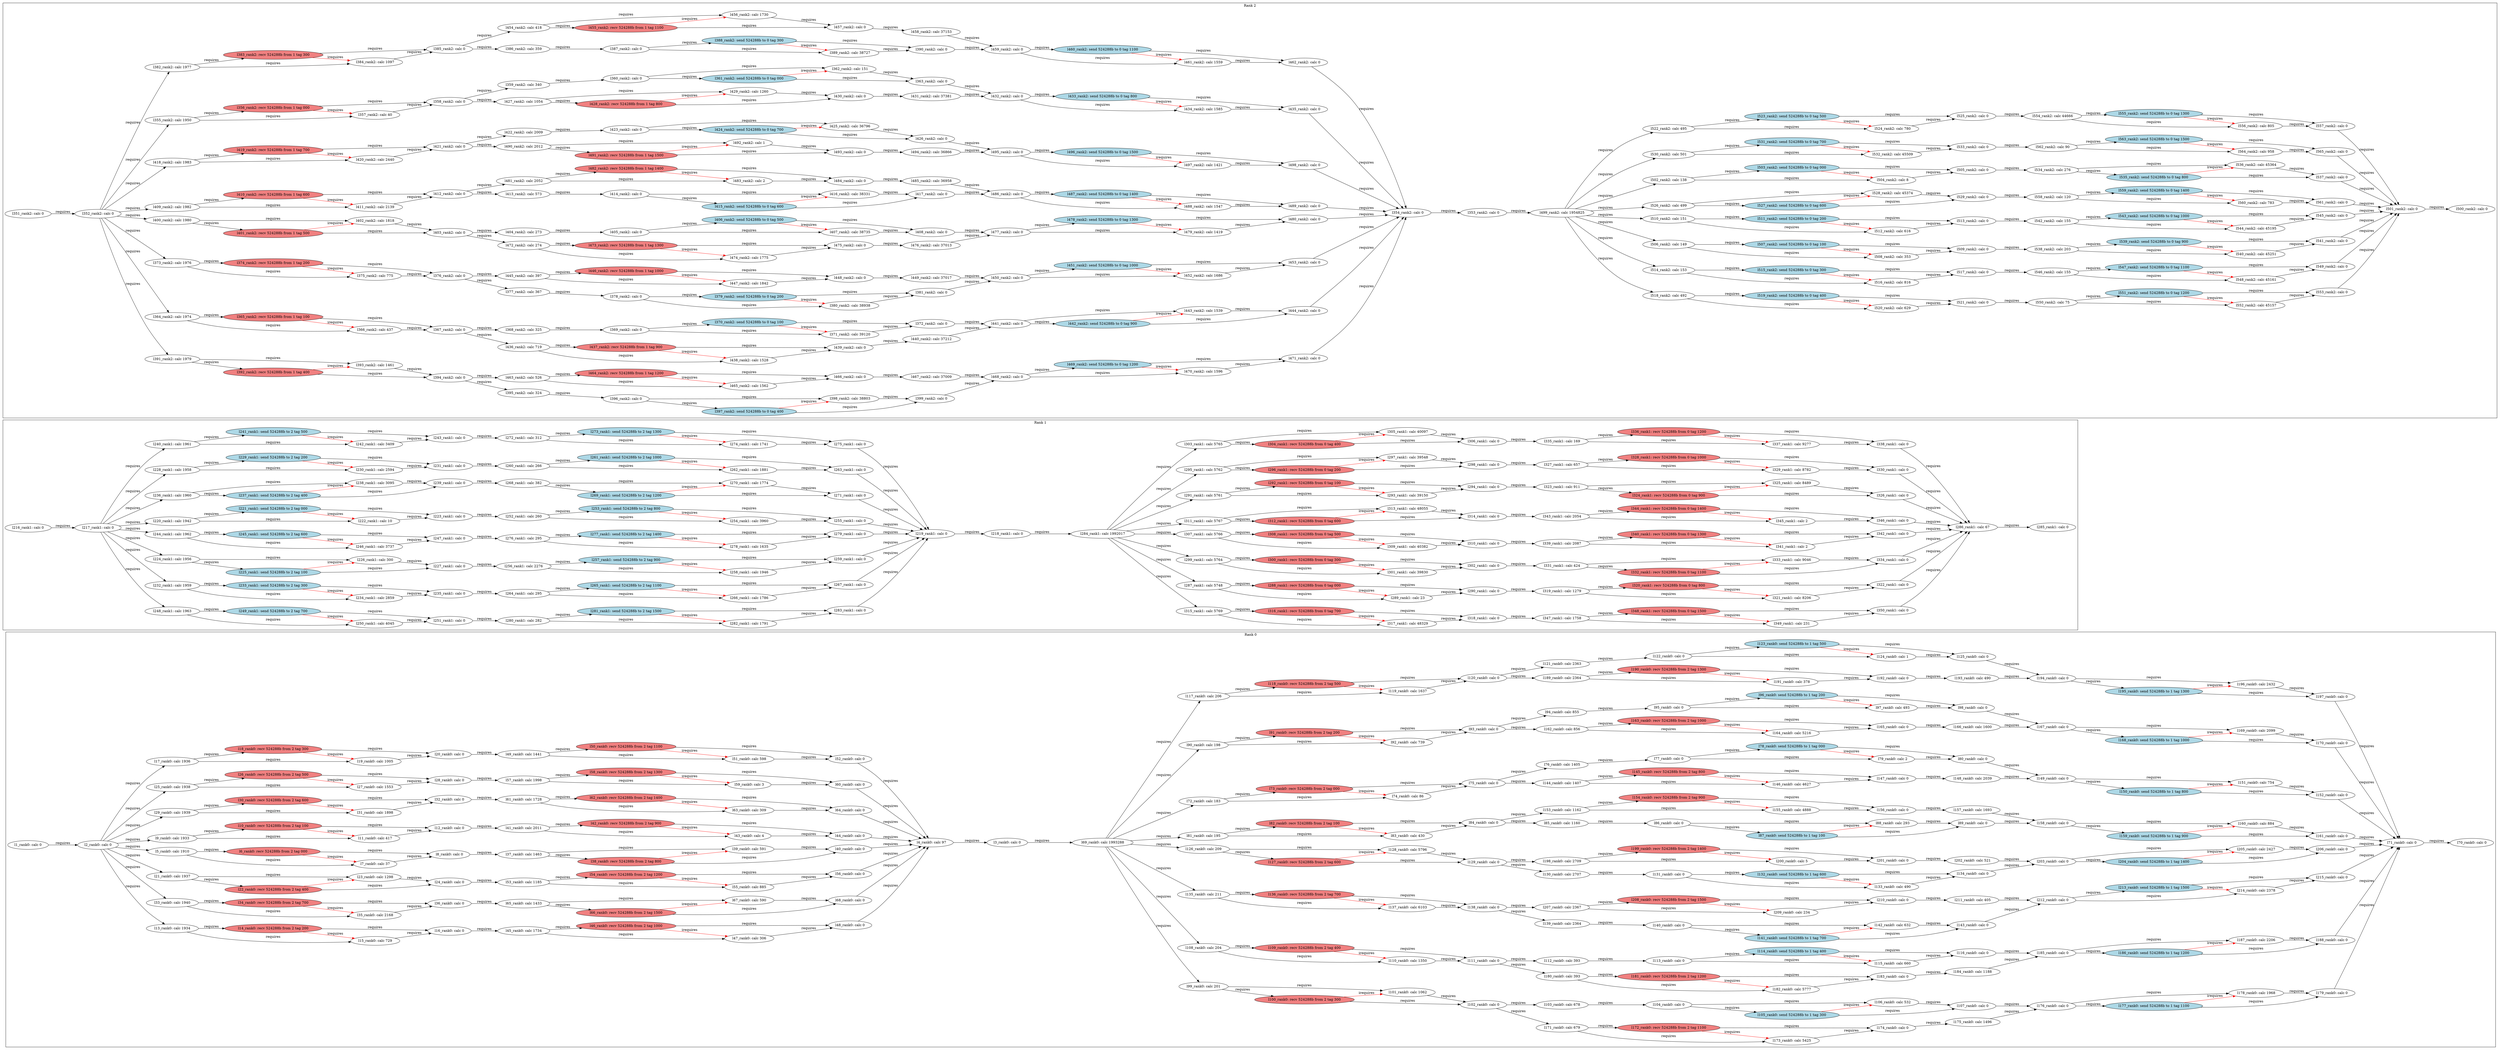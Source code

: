 digraph G {
    rankdir=LR;
    subgraph "cluster_rank_0" {
        label = "Rank 0";
        "l129_rank0: calc 0" [style=filled, fillcolor="white"];
        "l199_rank0: recv 524288b from 2 tag 1400" [style=filled, fillcolor="lightcoral"];
        "l134_rank0: calc 0" [style=filled, fillcolor="white"];
        "l204_rank0: send 524288b to 1 tag 1400" [style=filled, fillcolor="lightblue"];
        "l157_rank0: calc 1693" [style=filled, fillcolor="white"];
        "l113_rank0: calc 0" [style=filled, fillcolor="white"];
        "l124_rank0: calc 1" [style=filled, fillcolor="white"];
        "l203_rank0: calc 0" [style=filled, fillcolor="white"];
        "l185_rank0: calc 0" [style=filled, fillcolor="white"];
        "l55_rank0: calc 885" [style=filled, fillcolor="white"];
        "l107_rank0: calc 0" [style=filled, fillcolor="white"];
        "l10_rank0: recv 524288b from 2 tag 100" [style=filled, fillcolor="lightcoral"];
        "l22_rank0: recv 524288b from 2 tag 400" [style=filled, fillcolor="lightcoral"];
        "l79_rank0: calc 2" [style=filled, fillcolor="white"];
        "l13_rank0: calc 1934" [style=filled, fillcolor="white"];
        "l31_rank0: calc 1898" [style=filled, fillcolor="white"];
        "l70_rank0: calc 0" [style=filled, fillcolor="white"];
        "l100_rank0: recv 524288b from 2 tag 300" [style=filled, fillcolor="lightcoral"];
        "l163_rank0: recv 524288b from 2 tag 1000" [style=filled, fillcolor="lightcoral"];
        "l172_rank0: recv 524288b from 2 tag 1100" [style=filled, fillcolor="lightcoral"];
        "l173_rank0: calc 5425" [style=filled, fillcolor="white"];
        "l182_rank0: calc 5777" [style=filled, fillcolor="white"];
        "l161_rank0: calc 0" [style=filled, fillcolor="white"];
        "l146_rank0: calc 4627" [style=filled, fillcolor="white"];
        "l166_rank0: calc 1600" [style=filled, fillcolor="white"];
        "l177_rank0: send 524288b to 1 tag 1100" [style=filled, fillcolor="lightblue"];
        "l179_rank0: calc 0" [style=filled, fillcolor="white"];
        "l144_rank0: calc 1407" [style=filled, fillcolor="white"];
        "l105_rank0: send 524288b to 1 tag 300" [style=filled, fillcolor="lightblue"];
        "l180_rank0: calc 393" [style=filled, fillcolor="white"];
        "l208_rank0: recv 524288b from 2 tag 1500" [style=filled, fillcolor="lightcoral"];
        "l83_rank0: calc 430" [style=filled, fillcolor="white"];
        "l98_rank0: calc 0" [style=filled, fillcolor="white"];
        "l130_rank0: calc 2707" [style=filled, fillcolor="white"];
        "l30_rank0: recv 524288b from 2 tag 600" [style=filled, fillcolor="lightcoral"];
        "l43_rank0: calc 4" [style=filled, fillcolor="white"];
        "l59_rank0: calc 3" [style=filled, fillcolor="white"];
        "l15_rank0: calc 729" [style=filled, fillcolor="white"];
        "l11_rank0: calc 417" [style=filled, fillcolor="white"];
        "l85_rank0: calc 1160" [style=filled, fillcolor="white"];
        "l212_rank0: calc 0" [style=filled, fillcolor="white"];
        "l120_rank0: calc 0" [style=filled, fillcolor="white"];
        "l133_rank0: calc 490" [style=filled, fillcolor="white"];
        "l109_rank0: recv 524288b from 2 tag 400" [style=filled, fillcolor="lightcoral"];
        "l38_rank0: recv 524288b from 2 tag 800" [style=filled, fillcolor="lightcoral"];
        "l193_rank0: calc 490" [style=filled, fillcolor="white"];
        "l2_rank0: calc 0" [style=filled, fillcolor="white"];
        "l1_rank0: calc 0" [style=filled, fillcolor="white"];
        "l58_rank0: recv 524288b from 2 tag 1300" [style=filled, fillcolor="lightcoral"];
        "l150_rank0: send 524288b to 1 tag 800" [style=filled, fillcolor="lightblue"];
        "l198_rank0: calc 2709" [style=filled, fillcolor="white"];
        "l84_rank0: calc 0" [style=filled, fillcolor="white"];
        "l16_rank0: calc 0" [style=filled, fillcolor="white"];
        "l99_rank0: calc 201" [style=filled, fillcolor="white"];
        "l97_rank0: calc 493" [style=filled, fillcolor="white"];
        "l73_rank0: recv 524288b from 2 tag 000" [style=filled, fillcolor="lightcoral"];
        "l18_rank0: recv 524288b from 2 tag 300" [style=filled, fillcolor="lightcoral"];
        "l33_rank0: calc 1940" [style=filled, fillcolor="white"];
        "l127_rank0: recv 524288b from 2 tag 600" [style=filled, fillcolor="lightcoral"];
        "l89_rank0: calc 0" [style=filled, fillcolor="white"];
        "l176_rank0: calc 0" [style=filled, fillcolor="white"];
        "l40_rank0: calc 0" [style=filled, fillcolor="white"];
        "l167_rank0: calc 0" [style=filled, fillcolor="white"];
        "l164_rank0: calc 5216" [style=filled, fillcolor="white"];
        "l19_rank0: calc 1005" [style=filled, fillcolor="white"];
        "l76_rank0: calc 1405" [style=filled, fillcolor="white"];
        "l143_rank0: calc 0" [style=filled, fillcolor="white"];
        "l93_rank0: calc 0" [style=filled, fillcolor="white"];
        "l8_rank0: calc 0" [style=filled, fillcolor="white"];
        "l152_rank0: calc 0" [style=filled, fillcolor="white"];
        "l87_rank0: send 524288b to 1 tag 100" [style=filled, fillcolor="lightblue"];
        "l108_rank0: calc 204" [style=filled, fillcolor="white"];
        "l194_rank0: calc 0" [style=filled, fillcolor="white"];
        "l53_rank0: calc 1185" [style=filled, fillcolor="white"];
        "l71_rank0: calc 0" [style=filled, fillcolor="white"];
        "l21_rank0: calc 1937" [style=filled, fillcolor="white"];
        "l5_rank0: calc 1910" [style=filled, fillcolor="white"];
        "l132_rank0: send 524288b to 1 tag 600" [style=filled, fillcolor="lightblue"];
        "l14_rank0: recv 524288b from 2 tag 200" [style=filled, fillcolor="lightcoral"];
        "l119_rank0: calc 1637" [style=filled, fillcolor="white"];
        "l9_rank0: calc 1933" [style=filled, fillcolor="white"];
        "l135_rank0: calc 211" [style=filled, fillcolor="white"];
        "l147_rank0: calc 0" [style=filled, fillcolor="white"];
        "l149_rank0: calc 0" [style=filled, fillcolor="white"];
        "l65_rank0: calc 1433" [style=filled, fillcolor="white"];
        "l41_rank0: calc 2011" [style=filled, fillcolor="white"];
        "l168_rank0: send 524288b to 1 tag 1000" [style=filled, fillcolor="lightblue"];
        "l162_rank0: calc 856" [style=filled, fillcolor="white"];
        "l114_rank0: send 524288b to 1 tag 400" [style=filled, fillcolor="lightblue"];
        "l126_rank0: calc 209" [style=filled, fillcolor="white"];
        "l94_rank0: calc 855" [style=filled, fillcolor="white"];
        "l81_rank0: calc 195" [style=filled, fillcolor="white"];
        "l72_rank0: calc 183" [style=filled, fillcolor="white"];
        "l27_rank0: calc 1553" [style=filled, fillcolor="white"];
        "l118_rank0: recv 524288b from 2 tag 500" [style=filled, fillcolor="lightcoral"];
        "l82_rank0: recv 524288b from 2 tag 100" [style=filled, fillcolor="lightcoral"];
        "l7_rank0: calc 37" [style=filled, fillcolor="white"];
        "l49_rank0: calc 1441" [style=filled, fillcolor="white"];
        "l51_rank0: calc 598" [style=filled, fillcolor="white"];
        "l60_rank0: calc 0" [style=filled, fillcolor="white"];
        "l68_rank0: calc 0" [style=filled, fillcolor="white"];
        "l145_rank0: recv 524288b from 2 tag 800" [style=filled, fillcolor="lightcoral"];
        "l138_rank0: calc 0" [style=filled, fillcolor="white"];
        "l171_rank0: calc 679" [style=filled, fillcolor="white"];
        "l45_rank0: calc 1734" [style=filled, fillcolor="white"];
        "l44_rank0: calc 0" [style=filled, fillcolor="white"];
        "l32_rank0: calc 0" [style=filled, fillcolor="white"];
        "l88_rank0: calc 293" [style=filled, fillcolor="white"];
        "l159_rank0: send 524288b to 1 tag 900" [style=filled, fillcolor="lightblue"];
        "l66_rank0: recv 524288b from 2 tag 1500" [style=filled, fillcolor="lightcoral"];
        "l63_rank0: calc 309" [style=filled, fillcolor="white"];
        "l165_rank0: calc 0" [style=filled, fillcolor="white"];
        "l175_rank0: calc 1496" [style=filled, fillcolor="white"];
        "l123_rank0: send 524288b to 1 tag 500" [style=filled, fillcolor="lightblue"];
        "l181_rank0: recv 524288b from 2 tag 1200" [style=filled, fillcolor="lightcoral"];
        "l183_rank0: calc 0" [style=filled, fillcolor="white"];
        "l202_rank0: calc 521" [style=filled, fillcolor="white"];
        "l139_rank0: calc 2364" [style=filled, fillcolor="white"];
        "l57_rank0: calc 1998" [style=filled, fillcolor="white"];
        "l28_rank0: calc 0" [style=filled, fillcolor="white"];
        "l160_rank0: calc 884" [style=filled, fillcolor="white"];
        "l200_rank0: calc 5" [style=filled, fillcolor="white"];
        "l67_rank0: calc 590" [style=filled, fillcolor="white"];
        "l156_rank0: calc 0" [style=filled, fillcolor="white"];
        "l48_rank0: calc 0" [style=filled, fillcolor="white"];
        "l20_rank0: calc 0" [style=filled, fillcolor="white"];
        "l26_rank0: recv 524288b from 2 tag 500" [style=filled, fillcolor="lightcoral"];
        "l189_rank0: calc 2364" [style=filled, fillcolor="white"];
        "l102_rank0: calc 0" [style=filled, fillcolor="white"];
        "l137_rank0: calc 6103" [style=filled, fillcolor="white"];
        "l29_rank0: calc 1939" [style=filled, fillcolor="white"];
        "l195_rank0: send 524288b to 1 tag 1300" [style=filled, fillcolor="lightblue"];
        "l24_rank0: calc 0" [style=filled, fillcolor="white"];
        "l115_rank0: calc 660" [style=filled, fillcolor="white"];
        "l192_rank0: calc 0" [style=filled, fillcolor="white"];
        "l206_rank0: calc 0" [style=filled, fillcolor="white"];
        "l209_rank0: calc 234" [style=filled, fillcolor="white"];
        "l92_rank0: calc 739" [style=filled, fillcolor="white"];
        "l141_rank0: send 524288b to 1 tag 700" [style=filled, fillcolor="lightblue"];
        "l188_rank0: calc 0" [style=filled, fillcolor="white"];
        "l42_rank0: recv 524288b from 2 tag 900" [style=filled, fillcolor="lightcoral"];
        "l47_rank0: calc 306" [style=filled, fillcolor="white"];
        "l78_rank0: send 524288b to 1 tag 000" [style=filled, fillcolor="lightblue"];
        "l6_rank0: recv 524288b from 2 tag 000" [style=filled, fillcolor="lightcoral"];
        "l128_rank0: calc 5796" [style=filled, fillcolor="white"];
        "l25_rank0: calc 1938" [style=filled, fillcolor="white"];
        "l170_rank0: calc 0" [style=filled, fillcolor="white"];
        "l197_rank0: calc 0" [style=filled, fillcolor="white"];
        "l153_rank0: calc 1162" [style=filled, fillcolor="white"];
        "l169_rank0: calc 2099" [style=filled, fillcolor="white"];
        "l12_rank0: calc 0" [style=filled, fillcolor="white"];
        "l110_rank0: calc 1350" [style=filled, fillcolor="white"];
        "l214_rank0: calc 2378" [style=filled, fillcolor="white"];
        "l140_rank0: calc 0" [style=filled, fillcolor="white"];
        "l90_rank0: calc 198" [style=filled, fillcolor="white"];
        "l155_rank0: calc 4888" [style=filled, fillcolor="white"];
        "l106_rank0: calc 532" [style=filled, fillcolor="white"];
        "l151_rank0: calc 754" [style=filled, fillcolor="white"];
        "l154_rank0: recv 524288b from 2 tag 900" [style=filled, fillcolor="lightcoral"];
        "l122_rank0: calc 0" [style=filled, fillcolor="white"];
        "l201_rank0: calc 0" [style=filled, fillcolor="white"];
        "l174_rank0: calc 0" [style=filled, fillcolor="white"];
        "l142_rank0: calc 632" [style=filled, fillcolor="white"];
        "l205_rank0: calc 2427" [style=filled, fillcolor="white"];
        "l148_rank0: calc 2039" [style=filled, fillcolor="white"];
        "l34_rank0: recv 524288b from 2 tag 700" [style=filled, fillcolor="lightcoral"];
        "l35_rank0: calc 2168" [style=filled, fillcolor="white"];
        "l46_rank0: recv 524288b from 2 tag 1000" [style=filled, fillcolor="lightcoral"];
        "l207_rank0: calc 2367" [style=filled, fillcolor="white"];
        "l178_rank0: calc 1968" [style=filled, fillcolor="white"];
        "l196_rank0: calc 2432" [style=filled, fillcolor="white"];
        "l116_rank0: calc 0" [style=filled, fillcolor="white"];
        "l125_rank0: calc 0" [style=filled, fillcolor="white"];
        "l80_rank0: calc 0" [style=filled, fillcolor="white"];
        "l121_rank0: calc 2363" [style=filled, fillcolor="white"];
        "l23_rank0: calc 1298" [style=filled, fillcolor="white"];
        "l210_rank0: calc 0" [style=filled, fillcolor="white"];
        "l64_rank0: calc 0" [style=filled, fillcolor="white"];
        "l111_rank0: calc 0" [style=filled, fillcolor="white"];
        "l101_rank0: calc 1062" [style=filled, fillcolor="white"];
        "l77_rank0: calc 0" [style=filled, fillcolor="white"];
        "l186_rank0: send 524288b to 1 tag 1200" [style=filled, fillcolor="lightblue"];
        "l96_rank0: send 524288b to 1 tag 200" [style=filled, fillcolor="lightblue"];
        "l211_rank0: calc 405" [style=filled, fillcolor="white"];
        "l17_rank0: calc 1936" [style=filled, fillcolor="white"];
        "l136_rank0: recv 524288b from 2 tag 700" [style=filled, fillcolor="lightcoral"];
        "l54_rank0: recv 524288b from 2 tag 1200" [style=filled, fillcolor="lightcoral"];
        "l103_rank0: calc 678" [style=filled, fillcolor="white"];
        "l213_rank0: send 524288b to 1 tag 1500" [style=filled, fillcolor="lightblue"];
        "l184_rank0: calc 1188" [style=filled, fillcolor="white"];
        "l91_rank0: recv 524288b from 2 tag 200" [style=filled, fillcolor="lightcoral"];
        "l52_rank0: calc 0" [style=filled, fillcolor="white"];
        "l158_rank0: calc 0" [style=filled, fillcolor="white"];
        "l191_rank0: calc 378" [style=filled, fillcolor="white"];
        "l62_rank0: recv 524288b from 2 tag 1400" [style=filled, fillcolor="lightcoral"];
        "l69_rank0: calc 1993288" [style=filled, fillcolor="white"];
        "l39_rank0: calc 591" [style=filled, fillcolor="white"];
        "l190_rank0: recv 524288b from 2 tag 1300" [style=filled, fillcolor="lightcoral"];
        "l50_rank0: recv 524288b from 2 tag 1100" [style=filled, fillcolor="lightcoral"];
        "l187_rank0: calc 2206" [style=filled, fillcolor="white"];
        "l104_rank0: calc 0" [style=filled, fillcolor="white"];
        "l112_rank0: calc 393" [style=filled, fillcolor="white"];
        "l95_rank0: calc 0" [style=filled, fillcolor="white"];
        "l215_rank0: calc 0" [style=filled, fillcolor="white"];
        "l37_rank0: calc 1463" [style=filled, fillcolor="white"];
        "l117_rank0: calc 206" [style=filled, fillcolor="white"];
        "l86_rank0: calc 0" [style=filled, fillcolor="white"];
        "l4_rank0: calc 97" [style=filled, fillcolor="white"];
        "l74_rank0: calc 86" [style=filled, fillcolor="white"];
        "l75_rank0: calc 0" [style=filled, fillcolor="white"];
        "l131_rank0: calc 0" [style=filled, fillcolor="white"];
        "l36_rank0: calc 0" [style=filled, fillcolor="white"];
        "l3_rank0: calc 0" [style=filled, fillcolor="white"];
        "l61_rank0: calc 1728" [style=filled, fillcolor="white"];
        "l56_rank0: calc 0" [style=filled, fillcolor="white"];
        "l1_rank0: calc 0" -> "l2_rank0: calc 0" [label="requires", color="black"];
        "l4_rank0: calc 97" -> "l3_rank0: calc 0" [label="requires", color="black"];
        "l2_rank0: calc 0" -> "l5_rank0: calc 1910" [label="requires", color="black"];
        "l5_rank0: calc 1910" -> "l6_rank0: recv 524288b from 2 tag 000" [label="requires", color="black"];
        "l5_rank0: calc 1910" -> "l7_rank0: calc 37" [label="requires", color="black"];
        "l6_rank0: recv 524288b from 2 tag 000" -> "l7_rank0: calc 37" [label="irequires", color="red"];
        "l7_rank0: calc 37" -> "l8_rank0: calc 0" [label="requires", color="black"];
        "l6_rank0: recv 524288b from 2 tag 000" -> "l8_rank0: calc 0" [label="requires", color="black"];
        "l2_rank0: calc 0" -> "l9_rank0: calc 1933" [label="requires", color="black"];
        "l9_rank0: calc 1933" -> "l10_rank0: recv 524288b from 2 tag 100" [label="requires", color="black"];
        "l9_rank0: calc 1933" -> "l11_rank0: calc 417" [label="requires", color="black"];
        "l10_rank0: recv 524288b from 2 tag 100" -> "l11_rank0: calc 417" [label="irequires", color="red"];
        "l11_rank0: calc 417" -> "l12_rank0: calc 0" [label="requires", color="black"];
        "l10_rank0: recv 524288b from 2 tag 100" -> "l12_rank0: calc 0" [label="requires", color="black"];
        "l2_rank0: calc 0" -> "l13_rank0: calc 1934" [label="requires", color="black"];
        "l13_rank0: calc 1934" -> "l14_rank0: recv 524288b from 2 tag 200" [label="requires", color="black"];
        "l13_rank0: calc 1934" -> "l15_rank0: calc 729" [label="requires", color="black"];
        "l14_rank0: recv 524288b from 2 tag 200" -> "l15_rank0: calc 729" [label="irequires", color="red"];
        "l15_rank0: calc 729" -> "l16_rank0: calc 0" [label="requires", color="black"];
        "l14_rank0: recv 524288b from 2 tag 200" -> "l16_rank0: calc 0" [label="requires", color="black"];
        "l2_rank0: calc 0" -> "l17_rank0: calc 1936" [label="requires", color="black"];
        "l17_rank0: calc 1936" -> "l18_rank0: recv 524288b from 2 tag 300" [label="requires", color="black"];
        "l17_rank0: calc 1936" -> "l19_rank0: calc 1005" [label="requires", color="black"];
        "l18_rank0: recv 524288b from 2 tag 300" -> "l19_rank0: calc 1005" [label="irequires", color="red"];
        "l19_rank0: calc 1005" -> "l20_rank0: calc 0" [label="requires", color="black"];
        "l18_rank0: recv 524288b from 2 tag 300" -> "l20_rank0: calc 0" [label="requires", color="black"];
        "l2_rank0: calc 0" -> "l21_rank0: calc 1937" [label="requires", color="black"];
        "l21_rank0: calc 1937" -> "l22_rank0: recv 524288b from 2 tag 400" [label="requires", color="black"];
        "l21_rank0: calc 1937" -> "l23_rank0: calc 1298" [label="requires", color="black"];
        "l22_rank0: recv 524288b from 2 tag 400" -> "l23_rank0: calc 1298" [label="irequires", color="red"];
        "l23_rank0: calc 1298" -> "l24_rank0: calc 0" [label="requires", color="black"];
        "l22_rank0: recv 524288b from 2 tag 400" -> "l24_rank0: calc 0" [label="requires", color="black"];
        "l2_rank0: calc 0" -> "l25_rank0: calc 1938" [label="requires", color="black"];
        "l25_rank0: calc 1938" -> "l26_rank0: recv 524288b from 2 tag 500" [label="requires", color="black"];
        "l25_rank0: calc 1938" -> "l27_rank0: calc 1553" [label="requires", color="black"];
        "l26_rank0: recv 524288b from 2 tag 500" -> "l27_rank0: calc 1553" [label="irequires", color="red"];
        "l27_rank0: calc 1553" -> "l28_rank0: calc 0" [label="requires", color="black"];
        "l26_rank0: recv 524288b from 2 tag 500" -> "l28_rank0: calc 0" [label="requires", color="black"];
        "l2_rank0: calc 0" -> "l29_rank0: calc 1939" [label="requires", color="black"];
        "l29_rank0: calc 1939" -> "l30_rank0: recv 524288b from 2 tag 600" [label="requires", color="black"];
        "l29_rank0: calc 1939" -> "l31_rank0: calc 1898" [label="requires", color="black"];
        "l30_rank0: recv 524288b from 2 tag 600" -> "l31_rank0: calc 1898" [label="irequires", color="red"];
        "l31_rank0: calc 1898" -> "l32_rank0: calc 0" [label="requires", color="black"];
        "l30_rank0: recv 524288b from 2 tag 600" -> "l32_rank0: calc 0" [label="requires", color="black"];
        "l2_rank0: calc 0" -> "l33_rank0: calc 1940" [label="requires", color="black"];
        "l33_rank0: calc 1940" -> "l34_rank0: recv 524288b from 2 tag 700" [label="requires", color="black"];
        "l33_rank0: calc 1940" -> "l35_rank0: calc 2168" [label="requires", color="black"];
        "l34_rank0: recv 524288b from 2 tag 700" -> "l35_rank0: calc 2168" [label="irequires", color="red"];
        "l35_rank0: calc 2168" -> "l36_rank0: calc 0" [label="requires", color="black"];
        "l34_rank0: recv 524288b from 2 tag 700" -> "l36_rank0: calc 0" [label="requires", color="black"];
        "l8_rank0: calc 0" -> "l37_rank0: calc 1463" [label="requires", color="black"];
        "l37_rank0: calc 1463" -> "l38_rank0: recv 524288b from 2 tag 800" [label="requires", color="black"];
        "l37_rank0: calc 1463" -> "l39_rank0: calc 591" [label="requires", color="black"];
        "l38_rank0: recv 524288b from 2 tag 800" -> "l39_rank0: calc 591" [label="irequires", color="red"];
        "l39_rank0: calc 591" -> "l40_rank0: calc 0" [label="requires", color="black"];
        "l38_rank0: recv 524288b from 2 tag 800" -> "l40_rank0: calc 0" [label="requires", color="black"];
        "l40_rank0: calc 0" -> "l4_rank0: calc 97" [label="requires", color="black"];
        "l12_rank0: calc 0" -> "l41_rank0: calc 2011" [label="requires", color="black"];
        "l41_rank0: calc 2011" -> "l42_rank0: recv 524288b from 2 tag 900" [label="requires", color="black"];
        "l41_rank0: calc 2011" -> "l43_rank0: calc 4" [label="requires", color="black"];
        "l42_rank0: recv 524288b from 2 tag 900" -> "l43_rank0: calc 4" [label="irequires", color="red"];
        "l43_rank0: calc 4" -> "l44_rank0: calc 0" [label="requires", color="black"];
        "l42_rank0: recv 524288b from 2 tag 900" -> "l44_rank0: calc 0" [label="requires", color="black"];
        "l44_rank0: calc 0" -> "l4_rank0: calc 97" [label="requires", color="black"];
        "l16_rank0: calc 0" -> "l45_rank0: calc 1734" [label="requires", color="black"];
        "l45_rank0: calc 1734" -> "l46_rank0: recv 524288b from 2 tag 1000" [label="requires", color="black"];
        "l45_rank0: calc 1734" -> "l47_rank0: calc 306" [label="requires", color="black"];
        "l46_rank0: recv 524288b from 2 tag 1000" -> "l47_rank0: calc 306" [label="irequires", color="red"];
        "l47_rank0: calc 306" -> "l48_rank0: calc 0" [label="requires", color="black"];
        "l46_rank0: recv 524288b from 2 tag 1000" -> "l48_rank0: calc 0" [label="requires", color="black"];
        "l48_rank0: calc 0" -> "l4_rank0: calc 97" [label="requires", color="black"];
        "l20_rank0: calc 0" -> "l49_rank0: calc 1441" [label="requires", color="black"];
        "l49_rank0: calc 1441" -> "l50_rank0: recv 524288b from 2 tag 1100" [label="requires", color="black"];
        "l49_rank0: calc 1441" -> "l51_rank0: calc 598" [label="requires", color="black"];
        "l50_rank0: recv 524288b from 2 tag 1100" -> "l51_rank0: calc 598" [label="irequires", color="red"];
        "l51_rank0: calc 598" -> "l52_rank0: calc 0" [label="requires", color="black"];
        "l50_rank0: recv 524288b from 2 tag 1100" -> "l52_rank0: calc 0" [label="requires", color="black"];
        "l52_rank0: calc 0" -> "l4_rank0: calc 97" [label="requires", color="black"];
        "l24_rank0: calc 0" -> "l53_rank0: calc 1185" [label="requires", color="black"];
        "l53_rank0: calc 1185" -> "l54_rank0: recv 524288b from 2 tag 1200" [label="requires", color="black"];
        "l53_rank0: calc 1185" -> "l55_rank0: calc 885" [label="requires", color="black"];
        "l54_rank0: recv 524288b from 2 tag 1200" -> "l55_rank0: calc 885" [label="irequires", color="red"];
        "l55_rank0: calc 885" -> "l56_rank0: calc 0" [label="requires", color="black"];
        "l54_rank0: recv 524288b from 2 tag 1200" -> "l56_rank0: calc 0" [label="requires", color="black"];
        "l56_rank0: calc 0" -> "l4_rank0: calc 97" [label="requires", color="black"];
        "l28_rank0: calc 0" -> "l57_rank0: calc 1998" [label="requires", color="black"];
        "l57_rank0: calc 1998" -> "l58_rank0: recv 524288b from 2 tag 1300" [label="requires", color="black"];
        "l57_rank0: calc 1998" -> "l59_rank0: calc 3" [label="requires", color="black"];
        "l58_rank0: recv 524288b from 2 tag 1300" -> "l59_rank0: calc 3" [label="irequires", color="red"];
        "l59_rank0: calc 3" -> "l60_rank0: calc 0" [label="requires", color="black"];
        "l58_rank0: recv 524288b from 2 tag 1300" -> "l60_rank0: calc 0" [label="requires", color="black"];
        "l60_rank0: calc 0" -> "l4_rank0: calc 97" [label="requires", color="black"];
        "l32_rank0: calc 0" -> "l61_rank0: calc 1728" [label="requires", color="black"];
        "l61_rank0: calc 1728" -> "l62_rank0: recv 524288b from 2 tag 1400" [label="requires", color="black"];
        "l61_rank0: calc 1728" -> "l63_rank0: calc 309" [label="requires", color="black"];
        "l62_rank0: recv 524288b from 2 tag 1400" -> "l63_rank0: calc 309" [label="irequires", color="red"];
        "l63_rank0: calc 309" -> "l64_rank0: calc 0" [label="requires", color="black"];
        "l62_rank0: recv 524288b from 2 tag 1400" -> "l64_rank0: calc 0" [label="requires", color="black"];
        "l64_rank0: calc 0" -> "l4_rank0: calc 97" [label="requires", color="black"];
        "l36_rank0: calc 0" -> "l65_rank0: calc 1433" [label="requires", color="black"];
        "l65_rank0: calc 1433" -> "l66_rank0: recv 524288b from 2 tag 1500" [label="requires", color="black"];
        "l65_rank0: calc 1433" -> "l67_rank0: calc 590" [label="requires", color="black"];
        "l66_rank0: recv 524288b from 2 tag 1500" -> "l67_rank0: calc 590" [label="irequires", color="red"];
        "l67_rank0: calc 590" -> "l68_rank0: calc 0" [label="requires", color="black"];
        "l66_rank0: recv 524288b from 2 tag 1500" -> "l68_rank0: calc 0" [label="requires", color="black"];
        "l68_rank0: calc 0" -> "l4_rank0: calc 97" [label="requires", color="black"];
        "l3_rank0: calc 0" -> "l69_rank0: calc 1993288" [label="requires", color="black"];
        "l71_rank0: calc 0" -> "l70_rank0: calc 0" [label="requires", color="black"];
        "l69_rank0: calc 1993288" -> "l72_rank0: calc 183" [label="requires", color="black"];
        "l72_rank0: calc 183" -> "l73_rank0: recv 524288b from 2 tag 000" [label="requires", color="black"];
        "l72_rank0: calc 183" -> "l74_rank0: calc 86" [label="requires", color="black"];
        "l73_rank0: recv 524288b from 2 tag 000" -> "l74_rank0: calc 86" [label="irequires", color="red"];
        "l74_rank0: calc 86" -> "l75_rank0: calc 0" [label="requires", color="black"];
        "l73_rank0: recv 524288b from 2 tag 000" -> "l75_rank0: calc 0" [label="requires", color="black"];
        "l75_rank0: calc 0" -> "l76_rank0: calc 1405" [label="requires", color="black"];
        "l76_rank0: calc 1405" -> "l77_rank0: calc 0" [label="requires", color="black"];
        "l77_rank0: calc 0" -> "l78_rank0: send 524288b to 1 tag 000" [label="requires", color="black"];
        "l77_rank0: calc 0" -> "l79_rank0: calc 2" [label="requires", color="black"];
        "l78_rank0: send 524288b to 1 tag 000" -> "l79_rank0: calc 2" [label="irequires", color="red"];
        "l79_rank0: calc 2" -> "l80_rank0: calc 0" [label="requires", color="black"];
        "l78_rank0: send 524288b to 1 tag 000" -> "l80_rank0: calc 0" [label="requires", color="black"];
        "l69_rank0: calc 1993288" -> "l81_rank0: calc 195" [label="requires", color="black"];
        "l81_rank0: calc 195" -> "l82_rank0: recv 524288b from 2 tag 100" [label="requires", color="black"];
        "l81_rank0: calc 195" -> "l83_rank0: calc 430" [label="requires", color="black"];
        "l82_rank0: recv 524288b from 2 tag 100" -> "l83_rank0: calc 430" [label="irequires", color="red"];
        "l83_rank0: calc 430" -> "l84_rank0: calc 0" [label="requires", color="black"];
        "l82_rank0: recv 524288b from 2 tag 100" -> "l84_rank0: calc 0" [label="requires", color="black"];
        "l84_rank0: calc 0" -> "l85_rank0: calc 1160" [label="requires", color="black"];
        "l85_rank0: calc 1160" -> "l86_rank0: calc 0" [label="requires", color="black"];
        "l86_rank0: calc 0" -> "l87_rank0: send 524288b to 1 tag 100" [label="requires", color="black"];
        "l86_rank0: calc 0" -> "l88_rank0: calc 293" [label="requires", color="black"];
        "l87_rank0: send 524288b to 1 tag 100" -> "l88_rank0: calc 293" [label="irequires", color="red"];
        "l88_rank0: calc 293" -> "l89_rank0: calc 0" [label="requires", color="black"];
        "l87_rank0: send 524288b to 1 tag 100" -> "l89_rank0: calc 0" [label="requires", color="black"];
        "l69_rank0: calc 1993288" -> "l90_rank0: calc 198" [label="requires", color="black"];
        "l90_rank0: calc 198" -> "l91_rank0: recv 524288b from 2 tag 200" [label="requires", color="black"];
        "l90_rank0: calc 198" -> "l92_rank0: calc 739" [label="requires", color="black"];
        "l91_rank0: recv 524288b from 2 tag 200" -> "l92_rank0: calc 739" [label="irequires", color="red"];
        "l92_rank0: calc 739" -> "l93_rank0: calc 0" [label="requires", color="black"];
        "l91_rank0: recv 524288b from 2 tag 200" -> "l93_rank0: calc 0" [label="requires", color="black"];
        "l93_rank0: calc 0" -> "l94_rank0: calc 855" [label="requires", color="black"];
        "l94_rank0: calc 855" -> "l95_rank0: calc 0" [label="requires", color="black"];
        "l95_rank0: calc 0" -> "l96_rank0: send 524288b to 1 tag 200" [label="requires", color="black"];
        "l95_rank0: calc 0" -> "l97_rank0: calc 493" [label="requires", color="black"];
        "l96_rank0: send 524288b to 1 tag 200" -> "l97_rank0: calc 493" [label="irequires", color="red"];
        "l97_rank0: calc 493" -> "l98_rank0: calc 0" [label="requires", color="black"];
        "l96_rank0: send 524288b to 1 tag 200" -> "l98_rank0: calc 0" [label="requires", color="black"];
        "l69_rank0: calc 1993288" -> "l99_rank0: calc 201" [label="requires", color="black"];
        "l99_rank0: calc 201" -> "l100_rank0: recv 524288b from 2 tag 300" [label="requires", color="black"];
        "l99_rank0: calc 201" -> "l101_rank0: calc 1062" [label="requires", color="black"];
        "l100_rank0: recv 524288b from 2 tag 300" -> "l101_rank0: calc 1062" [label="irequires", color="red"];
        "l101_rank0: calc 1062" -> "l102_rank0: calc 0" [label="requires", color="black"];
        "l100_rank0: recv 524288b from 2 tag 300" -> "l102_rank0: calc 0" [label="requires", color="black"];
        "l102_rank0: calc 0" -> "l103_rank0: calc 678" [label="requires", color="black"];
        "l103_rank0: calc 678" -> "l104_rank0: calc 0" [label="requires", color="black"];
        "l104_rank0: calc 0" -> "l105_rank0: send 524288b to 1 tag 300" [label="requires", color="black"];
        "l104_rank0: calc 0" -> "l106_rank0: calc 532" [label="requires", color="black"];
        "l105_rank0: send 524288b to 1 tag 300" -> "l106_rank0: calc 532" [label="irequires", color="red"];
        "l106_rank0: calc 532" -> "l107_rank0: calc 0" [label="requires", color="black"];
        "l105_rank0: send 524288b to 1 tag 300" -> "l107_rank0: calc 0" [label="requires", color="black"];
        "l69_rank0: calc 1993288" -> "l108_rank0: calc 204" [label="requires", color="black"];
        "l108_rank0: calc 204" -> "l109_rank0: recv 524288b from 2 tag 400" [label="requires", color="black"];
        "l108_rank0: calc 204" -> "l110_rank0: calc 1350" [label="requires", color="black"];
        "l109_rank0: recv 524288b from 2 tag 400" -> "l110_rank0: calc 1350" [label="irequires", color="red"];
        "l110_rank0: calc 1350" -> "l111_rank0: calc 0" [label="requires", color="black"];
        "l109_rank0: recv 524288b from 2 tag 400" -> "l111_rank0: calc 0" [label="requires", color="black"];
        "l111_rank0: calc 0" -> "l112_rank0: calc 393" [label="requires", color="black"];
        "l112_rank0: calc 393" -> "l113_rank0: calc 0" [label="requires", color="black"];
        "l113_rank0: calc 0" -> "l114_rank0: send 524288b to 1 tag 400" [label="requires", color="black"];
        "l113_rank0: calc 0" -> "l115_rank0: calc 660" [label="requires", color="black"];
        "l114_rank0: send 524288b to 1 tag 400" -> "l115_rank0: calc 660" [label="irequires", color="red"];
        "l115_rank0: calc 660" -> "l116_rank0: calc 0" [label="requires", color="black"];
        "l114_rank0: send 524288b to 1 tag 400" -> "l116_rank0: calc 0" [label="requires", color="black"];
        "l69_rank0: calc 1993288" -> "l117_rank0: calc 206" [label="requires", color="black"];
        "l117_rank0: calc 206" -> "l118_rank0: recv 524288b from 2 tag 500" [label="requires", color="black"];
        "l117_rank0: calc 206" -> "l119_rank0: calc 1637" [label="requires", color="black"];
        "l118_rank0: recv 524288b from 2 tag 500" -> "l119_rank0: calc 1637" [label="irequires", color="red"];
        "l119_rank0: calc 1637" -> "l120_rank0: calc 0" [label="requires", color="black"];
        "l118_rank0: recv 524288b from 2 tag 500" -> "l120_rank0: calc 0" [label="requires", color="black"];
        "l120_rank0: calc 0" -> "l121_rank0: calc 2363" [label="requires", color="black"];
        "l121_rank0: calc 2363" -> "l122_rank0: calc 0" [label="requires", color="black"];
        "l122_rank0: calc 0" -> "l123_rank0: send 524288b to 1 tag 500" [label="requires", color="black"];
        "l122_rank0: calc 0" -> "l124_rank0: calc 1" [label="requires", color="black"];
        "l123_rank0: send 524288b to 1 tag 500" -> "l124_rank0: calc 1" [label="irequires", color="red"];
        "l124_rank0: calc 1" -> "l125_rank0: calc 0" [label="requires", color="black"];
        "l123_rank0: send 524288b to 1 tag 500" -> "l125_rank0: calc 0" [label="requires", color="black"];
        "l69_rank0: calc 1993288" -> "l126_rank0: calc 209" [label="requires", color="black"];
        "l126_rank0: calc 209" -> "l127_rank0: recv 524288b from 2 tag 600" [label="requires", color="black"];
        "l126_rank0: calc 209" -> "l128_rank0: calc 5796" [label="requires", color="black"];
        "l127_rank0: recv 524288b from 2 tag 600" -> "l128_rank0: calc 5796" [label="irequires", color="red"];
        "l128_rank0: calc 5796" -> "l129_rank0: calc 0" [label="requires", color="black"];
        "l127_rank0: recv 524288b from 2 tag 600" -> "l129_rank0: calc 0" [label="requires", color="black"];
        "l129_rank0: calc 0" -> "l130_rank0: calc 2707" [label="requires", color="black"];
        "l130_rank0: calc 2707" -> "l131_rank0: calc 0" [label="requires", color="black"];
        "l131_rank0: calc 0" -> "l132_rank0: send 524288b to 1 tag 600" [label="requires", color="black"];
        "l131_rank0: calc 0" -> "l133_rank0: calc 490" [label="requires", color="black"];
        "l132_rank0: send 524288b to 1 tag 600" -> "l133_rank0: calc 490" [label="irequires", color="red"];
        "l133_rank0: calc 490" -> "l134_rank0: calc 0" [label="requires", color="black"];
        "l132_rank0: send 524288b to 1 tag 600" -> "l134_rank0: calc 0" [label="requires", color="black"];
        "l69_rank0: calc 1993288" -> "l135_rank0: calc 211" [label="requires", color="black"];
        "l135_rank0: calc 211" -> "l136_rank0: recv 524288b from 2 tag 700" [label="requires", color="black"];
        "l135_rank0: calc 211" -> "l137_rank0: calc 6103" [label="requires", color="black"];
        "l136_rank0: recv 524288b from 2 tag 700" -> "l137_rank0: calc 6103" [label="irequires", color="red"];
        "l137_rank0: calc 6103" -> "l138_rank0: calc 0" [label="requires", color="black"];
        "l136_rank0: recv 524288b from 2 tag 700" -> "l138_rank0: calc 0" [label="requires", color="black"];
        "l138_rank0: calc 0" -> "l139_rank0: calc 2364" [label="requires", color="black"];
        "l139_rank0: calc 2364" -> "l140_rank0: calc 0" [label="requires", color="black"];
        "l140_rank0: calc 0" -> "l141_rank0: send 524288b to 1 tag 700" [label="requires", color="black"];
        "l140_rank0: calc 0" -> "l142_rank0: calc 632" [label="requires", color="black"];
        "l141_rank0: send 524288b to 1 tag 700" -> "l142_rank0: calc 632" [label="irequires", color="red"];
        "l142_rank0: calc 632" -> "l143_rank0: calc 0" [label="requires", color="black"];
        "l141_rank0: send 524288b to 1 tag 700" -> "l143_rank0: calc 0" [label="requires", color="black"];
        "l75_rank0: calc 0" -> "l144_rank0: calc 1407" [label="requires", color="black"];
        "l144_rank0: calc 1407" -> "l145_rank0: recv 524288b from 2 tag 800" [label="requires", color="black"];
        "l144_rank0: calc 1407" -> "l146_rank0: calc 4627" [label="requires", color="black"];
        "l145_rank0: recv 524288b from 2 tag 800" -> "l146_rank0: calc 4627" [label="irequires", color="red"];
        "l146_rank0: calc 4627" -> "l147_rank0: calc 0" [label="requires", color="black"];
        "l145_rank0: recv 524288b from 2 tag 800" -> "l147_rank0: calc 0" [label="requires", color="black"];
        "l147_rank0: calc 0" -> "l148_rank0: calc 2039" [label="requires", color="black"];
        "l148_rank0: calc 2039" -> "l149_rank0: calc 0" [label="requires", color="black"];
        "l80_rank0: calc 0" -> "l149_rank0: calc 0" [label="requires", color="black"];
        "l149_rank0: calc 0" -> "l150_rank0: send 524288b to 1 tag 800" [label="requires", color="black"];
        "l149_rank0: calc 0" -> "l151_rank0: calc 754" [label="requires", color="black"];
        "l150_rank0: send 524288b to 1 tag 800" -> "l151_rank0: calc 754" [label="irequires", color="red"];
        "l151_rank0: calc 754" -> "l152_rank0: calc 0" [label="requires", color="black"];
        "l150_rank0: send 524288b to 1 tag 800" -> "l152_rank0: calc 0" [label="requires", color="black"];
        "l152_rank0: calc 0" -> "l71_rank0: calc 0" [label="requires", color="black"];
        "l84_rank0: calc 0" -> "l153_rank0: calc 1162" [label="requires", color="black"];
        "l153_rank0: calc 1162" -> "l154_rank0: recv 524288b from 2 tag 900" [label="requires", color="black"];
        "l153_rank0: calc 1162" -> "l155_rank0: calc 4888" [label="requires", color="black"];
        "l154_rank0: recv 524288b from 2 tag 900" -> "l155_rank0: calc 4888" [label="irequires", color="red"];
        "l155_rank0: calc 4888" -> "l156_rank0: calc 0" [label="requires", color="black"];
        "l154_rank0: recv 524288b from 2 tag 900" -> "l156_rank0: calc 0" [label="requires", color="black"];
        "l156_rank0: calc 0" -> "l157_rank0: calc 1693" [label="requires", color="black"];
        "l157_rank0: calc 1693" -> "l158_rank0: calc 0" [label="requires", color="black"];
        "l89_rank0: calc 0" -> "l158_rank0: calc 0" [label="requires", color="black"];
        "l158_rank0: calc 0" -> "l159_rank0: send 524288b to 1 tag 900" [label="requires", color="black"];
        "l158_rank0: calc 0" -> "l160_rank0: calc 884" [label="requires", color="black"];
        "l159_rank0: send 524288b to 1 tag 900" -> "l160_rank0: calc 884" [label="irequires", color="red"];
        "l160_rank0: calc 884" -> "l161_rank0: calc 0" [label="requires", color="black"];
        "l159_rank0: send 524288b to 1 tag 900" -> "l161_rank0: calc 0" [label="requires", color="black"];
        "l161_rank0: calc 0" -> "l71_rank0: calc 0" [label="requires", color="black"];
        "l93_rank0: calc 0" -> "l162_rank0: calc 856" [label="requires", color="black"];
        "l162_rank0: calc 856" -> "l163_rank0: recv 524288b from 2 tag 1000" [label="requires", color="black"];
        "l162_rank0: calc 856" -> "l164_rank0: calc 5216" [label="requires", color="black"];
        "l163_rank0: recv 524288b from 2 tag 1000" -> "l164_rank0: calc 5216" [label="irequires", color="red"];
        "l164_rank0: calc 5216" -> "l165_rank0: calc 0" [label="requires", color="black"];
        "l163_rank0: recv 524288b from 2 tag 1000" -> "l165_rank0: calc 0" [label="requires", color="black"];
        "l165_rank0: calc 0" -> "l166_rank0: calc 1600" [label="requires", color="black"];
        "l166_rank0: calc 1600" -> "l167_rank0: calc 0" [label="requires", color="black"];
        "l98_rank0: calc 0" -> "l167_rank0: calc 0" [label="requires", color="black"];
        "l167_rank0: calc 0" -> "l168_rank0: send 524288b to 1 tag 1000" [label="requires", color="black"];
        "l167_rank0: calc 0" -> "l169_rank0: calc 2099" [label="requires", color="black"];
        "l168_rank0: send 524288b to 1 tag 1000" -> "l169_rank0: calc 2099" [label="irequires", color="red"];
        "l169_rank0: calc 2099" -> "l170_rank0: calc 0" [label="requires", color="black"];
        "l168_rank0: send 524288b to 1 tag 1000" -> "l170_rank0: calc 0" [label="requires", color="black"];
        "l170_rank0: calc 0" -> "l71_rank0: calc 0" [label="requires", color="black"];
        "l102_rank0: calc 0" -> "l171_rank0: calc 679" [label="requires", color="black"];
        "l171_rank0: calc 679" -> "l172_rank0: recv 524288b from 2 tag 1100" [label="requires", color="black"];
        "l171_rank0: calc 679" -> "l173_rank0: calc 5425" [label="requires", color="black"];
        "l172_rank0: recv 524288b from 2 tag 1100" -> "l173_rank0: calc 5425" [label="irequires", color="red"];
        "l173_rank0: calc 5425" -> "l174_rank0: calc 0" [label="requires", color="black"];
        "l172_rank0: recv 524288b from 2 tag 1100" -> "l174_rank0: calc 0" [label="requires", color="black"];
        "l174_rank0: calc 0" -> "l175_rank0: calc 1496" [label="requires", color="black"];
        "l175_rank0: calc 1496" -> "l176_rank0: calc 0" [label="requires", color="black"];
        "l107_rank0: calc 0" -> "l176_rank0: calc 0" [label="requires", color="black"];
        "l176_rank0: calc 0" -> "l177_rank0: send 524288b to 1 tag 1100" [label="requires", color="black"];
        "l176_rank0: calc 0" -> "l178_rank0: calc 1968" [label="requires", color="black"];
        "l177_rank0: send 524288b to 1 tag 1100" -> "l178_rank0: calc 1968" [label="irequires", color="red"];
        "l178_rank0: calc 1968" -> "l179_rank0: calc 0" [label="requires", color="black"];
        "l177_rank0: send 524288b to 1 tag 1100" -> "l179_rank0: calc 0" [label="requires", color="black"];
        "l179_rank0: calc 0" -> "l71_rank0: calc 0" [label="requires", color="black"];
        "l111_rank0: calc 0" -> "l180_rank0: calc 393" [label="requires", color="black"];
        "l180_rank0: calc 393" -> "l181_rank0: recv 524288b from 2 tag 1200" [label="requires", color="black"];
        "l180_rank0: calc 393" -> "l182_rank0: calc 5777" [label="requires", color="black"];
        "l181_rank0: recv 524288b from 2 tag 1200" -> "l182_rank0: calc 5777" [label="irequires", color="red"];
        "l182_rank0: calc 5777" -> "l183_rank0: calc 0" [label="requires", color="black"];
        "l181_rank0: recv 524288b from 2 tag 1200" -> "l183_rank0: calc 0" [label="requires", color="black"];
        "l183_rank0: calc 0" -> "l184_rank0: calc 1188" [label="requires", color="black"];
        "l184_rank0: calc 1188" -> "l185_rank0: calc 0" [label="requires", color="black"];
        "l116_rank0: calc 0" -> "l185_rank0: calc 0" [label="requires", color="black"];
        "l185_rank0: calc 0" -> "l186_rank0: send 524288b to 1 tag 1200" [label="requires", color="black"];
        "l185_rank0: calc 0" -> "l187_rank0: calc 2206" [label="requires", color="black"];
        "l186_rank0: send 524288b to 1 tag 1200" -> "l187_rank0: calc 2206" [label="irequires", color="red"];
        "l187_rank0: calc 2206" -> "l188_rank0: calc 0" [label="requires", color="black"];
        "l186_rank0: send 524288b to 1 tag 1200" -> "l188_rank0: calc 0" [label="requires", color="black"];
        "l188_rank0: calc 0" -> "l71_rank0: calc 0" [label="requires", color="black"];
        "l120_rank0: calc 0" -> "l189_rank0: calc 2364" [label="requires", color="black"];
        "l189_rank0: calc 2364" -> "l190_rank0: recv 524288b from 2 tag 1300" [label="requires", color="black"];
        "l189_rank0: calc 2364" -> "l191_rank0: calc 378" [label="requires", color="black"];
        "l190_rank0: recv 524288b from 2 tag 1300" -> "l191_rank0: calc 378" [label="irequires", color="red"];
        "l191_rank0: calc 378" -> "l192_rank0: calc 0" [label="requires", color="black"];
        "l190_rank0: recv 524288b from 2 tag 1300" -> "l192_rank0: calc 0" [label="requires", color="black"];
        "l192_rank0: calc 0" -> "l193_rank0: calc 490" [label="requires", color="black"];
        "l193_rank0: calc 490" -> "l194_rank0: calc 0" [label="requires", color="black"];
        "l125_rank0: calc 0" -> "l194_rank0: calc 0" [label="requires", color="black"];
        "l194_rank0: calc 0" -> "l195_rank0: send 524288b to 1 tag 1300" [label="requires", color="black"];
        "l194_rank0: calc 0" -> "l196_rank0: calc 2432" [label="requires", color="black"];
        "l195_rank0: send 524288b to 1 tag 1300" -> "l196_rank0: calc 2432" [label="irequires", color="red"];
        "l196_rank0: calc 2432" -> "l197_rank0: calc 0" [label="requires", color="black"];
        "l195_rank0: send 524288b to 1 tag 1300" -> "l197_rank0: calc 0" [label="requires", color="black"];
        "l197_rank0: calc 0" -> "l71_rank0: calc 0" [label="requires", color="black"];
        "l129_rank0: calc 0" -> "l198_rank0: calc 2709" [label="requires", color="black"];
        "l198_rank0: calc 2709" -> "l199_rank0: recv 524288b from 2 tag 1400" [label="requires", color="black"];
        "l198_rank0: calc 2709" -> "l200_rank0: calc 5" [label="requires", color="black"];
        "l199_rank0: recv 524288b from 2 tag 1400" -> "l200_rank0: calc 5" [label="irequires", color="red"];
        "l200_rank0: calc 5" -> "l201_rank0: calc 0" [label="requires", color="black"];
        "l199_rank0: recv 524288b from 2 tag 1400" -> "l201_rank0: calc 0" [label="requires", color="black"];
        "l201_rank0: calc 0" -> "l202_rank0: calc 521" [label="requires", color="black"];
        "l202_rank0: calc 521" -> "l203_rank0: calc 0" [label="requires", color="black"];
        "l134_rank0: calc 0" -> "l203_rank0: calc 0" [label="requires", color="black"];
        "l203_rank0: calc 0" -> "l204_rank0: send 524288b to 1 tag 1400" [label="requires", color="black"];
        "l203_rank0: calc 0" -> "l205_rank0: calc 2427" [label="requires", color="black"];
        "l204_rank0: send 524288b to 1 tag 1400" -> "l205_rank0: calc 2427" [label="irequires", color="red"];
        "l205_rank0: calc 2427" -> "l206_rank0: calc 0" [label="requires", color="black"];
        "l204_rank0: send 524288b to 1 tag 1400" -> "l206_rank0: calc 0" [label="requires", color="black"];
        "l206_rank0: calc 0" -> "l71_rank0: calc 0" [label="requires", color="black"];
        "l138_rank0: calc 0" -> "l207_rank0: calc 2367" [label="requires", color="black"];
        "l207_rank0: calc 2367" -> "l208_rank0: recv 524288b from 2 tag 1500" [label="requires", color="black"];
        "l207_rank0: calc 2367" -> "l209_rank0: calc 234" [label="requires", color="black"];
        "l208_rank0: recv 524288b from 2 tag 1500" -> "l209_rank0: calc 234" [label="irequires", color="red"];
        "l209_rank0: calc 234" -> "l210_rank0: calc 0" [label="requires", color="black"];
        "l208_rank0: recv 524288b from 2 tag 1500" -> "l210_rank0: calc 0" [label="requires", color="black"];
        "l210_rank0: calc 0" -> "l211_rank0: calc 405" [label="requires", color="black"];
        "l211_rank0: calc 405" -> "l212_rank0: calc 0" [label="requires", color="black"];
        "l143_rank0: calc 0" -> "l212_rank0: calc 0" [label="requires", color="black"];
        "l212_rank0: calc 0" -> "l213_rank0: send 524288b to 1 tag 1500" [label="requires", color="black"];
        "l212_rank0: calc 0" -> "l214_rank0: calc 2378" [label="requires", color="black"];
        "l213_rank0: send 524288b to 1 tag 1500" -> "l214_rank0: calc 2378" [label="irequires", color="red"];
        "l214_rank0: calc 2378" -> "l215_rank0: calc 0" [label="requires", color="black"];
        "l213_rank0: send 524288b to 1 tag 1500" -> "l215_rank0: calc 0" [label="requires", color="black"];
        "l215_rank0: calc 0" -> "l71_rank0: calc 0" [label="requires", color="black"];
    }
    subgraph "cluster_rank_1" {
        label = "Rank 1";
        "l268_rank1: calc 382" [style=filled, fillcolor="white"];
        "l222_rank1: calc 10" [style=filled, fillcolor="white"];
        "l217_rank1: calc 0" [style=filled, fillcolor="white"];
        "l286_rank1: calc 67" [style=filled, fillcolor="white"];
        "l315_rank1: calc 5769" [style=filled, fillcolor="white"];
        "l323_rank1: calc 911" [style=filled, fillcolor="white"];
        "l302_rank1: calc 0" [style=filled, fillcolor="white"];
        "l251_rank1: calc 0" [style=filled, fillcolor="white"];
        "l216_rank1: calc 0" [style=filled, fillcolor="white"];
        "l255_rank1: calc 0" [style=filled, fillcolor="white"];
        "l331_rank1: calc 424" [style=filled, fillcolor="white"];
        "l346_rank1: calc 0" [style=filled, fillcolor="white"];
        "l326_rank1: calc 0" [style=filled, fillcolor="white"];
        "l234_rank1: calc 2859" [style=filled, fillcolor="white"];
        "l288_rank1: recv 524288b from 0 tag 000" [style=filled, fillcolor="lightcoral"];
        "l218_rank1: calc 0" [style=filled, fillcolor="white"];
        "l272_rank1: calc 312" [style=filled, fillcolor="white"];
        "l349_rank1: calc 231" [style=filled, fillcolor="white"];
        "l247_rank1: calc 0" [style=filled, fillcolor="white"];
        "l287_rank1: calc 5748" [style=filled, fillcolor="white"];
        "l274_rank1: calc 1741" [style=filled, fillcolor="white"];
        "l248_rank1: calc 1963" [style=filled, fillcolor="white"];
        "l257_rank1: send 524288b to 2 tag 900" [style=filled, fillcolor="lightblue"];
        "l256_rank1: calc 2276" [style=filled, fillcolor="white"];
        "l312_rank1: recv 524288b from 0 tag 600" [style=filled, fillcolor="lightcoral"];
        "l329_rank1: calc 8782" [style=filled, fillcolor="white"];
        "l296_rank1: recv 524288b from 0 tag 200" [style=filled, fillcolor="lightcoral"];
        "l225_rank1: send 524288b to 2 tag 100" [style=filled, fillcolor="lightblue"];
        "l284_rank1: calc 1992017" [style=filled, fillcolor="white"];
        "l304_rank1: recv 524288b from 0 tag 400" [style=filled, fillcolor="lightcoral"];
        "l232_rank1: calc 1959" [style=filled, fillcolor="white"];
        "l321_rank1: calc 8206" [style=filled, fillcolor="white"];
        "l337_rank1: calc 9277" [style=filled, fillcolor="white"];
        "l243_rank1: calc 0" [style=filled, fillcolor="white"];
        "l336_rank1: recv 524288b from 0 tag 1200" [style=filled, fillcolor="lightcoral"];
        "l261_rank1: send 524288b to 2 tag 1000" [style=filled, fillcolor="lightblue"];
        "l345_rank1: calc 2" [style=filled, fillcolor="white"];
        "l266_rank1: calc 1786" [style=filled, fillcolor="white"];
        "l289_rank1: calc 23" [style=filled, fillcolor="white"];
        "l330_rank1: calc 0" [style=filled, fillcolor="white"];
        "l262_rank1: calc 1881" [style=filled, fillcolor="white"];
        "l310_rank1: calc 0" [style=filled, fillcolor="white"];
        "l341_rank1: calc 2" [style=filled, fillcolor="white"];
        "l306_rank1: calc 0" [style=filled, fillcolor="white"];
        "l223_rank1: calc 0" [style=filled, fillcolor="white"];
        "l309_rank1: calc 40382" [style=filled, fillcolor="white"];
        "l283_rank1: calc 0" [style=filled, fillcolor="white"];
        "l299_rank1: calc 5764" [style=filled, fillcolor="white"];
        "l224_rank1: calc 1956" [style=filled, fillcolor="white"];
        "l263_rank1: calc 0" [style=filled, fillcolor="white"];
        "l230_rank1: calc 2594" [style=filled, fillcolor="white"];
        "l278_rank1: calc 1635" [style=filled, fillcolor="white"];
        "l298_rank1: calc 0" [style=filled, fillcolor="white"];
        "l322_rank1: calc 0" [style=filled, fillcolor="white"];
        "l277_rank1: send 524288b to 2 tag 1400" [style=filled, fillcolor="lightblue"];
        "l307_rank1: calc 5766" [style=filled, fillcolor="white"];
        "l254_rank1: calc 3960" [style=filled, fillcolor="white"];
        "l314_rank1: calc 0" [style=filled, fillcolor="white"];
        "l340_rank1: recv 524288b from 0 tag 1300" [style=filled, fillcolor="lightcoral"];
        "l293_rank1: calc 39150" [style=filled, fillcolor="white"];
        "l308_rank1: recv 524288b from 0 tag 500" [style=filled, fillcolor="lightcoral"];
        "l324_rank1: recv 524288b from 0 tag 900" [style=filled, fillcolor="lightcoral"];
        "l339_rank1: calc 2087" [style=filled, fillcolor="white"];
        "l282_rank1: calc 1791" [style=filled, fillcolor="white"];
        "l292_rank1: recv 524288b from 0 tag 100" [style=filled, fillcolor="lightcoral"];
        "l244_rank1: calc 1962" [style=filled, fillcolor="white"];
        "l253_rank1: send 524288b to 2 tag 800" [style=filled, fillcolor="lightblue"];
        "l269_rank1: send 524288b to 2 tag 1200" [style=filled, fillcolor="lightblue"];
        "l285_rank1: calc 0" [style=filled, fillcolor="white"];
        "l246_rank1: calc 3737" [style=filled, fillcolor="white"];
        "l301_rank1: calc 39830" [style=filled, fillcolor="white"];
        "l252_rank1: calc 260" [style=filled, fillcolor="white"];
        "l311_rank1: calc 5767" [style=filled, fillcolor="white"];
        "l250_rank1: calc 4045" [style=filled, fillcolor="white"];
        "l291_rank1: calc 5761" [style=filled, fillcolor="white"];
        "l271_rank1: calc 0" [style=filled, fillcolor="white"];
        "l294_rank1: calc 0" [style=filled, fillcolor="white"];
        "l273_rank1: send 524288b to 2 tag 1300" [style=filled, fillcolor="lightblue"];
        "l347_rank1: calc 1758" [style=filled, fillcolor="white"];
        "l297_rank1: calc 39548" [style=filled, fillcolor="white"];
        "l264_rank1: calc 295" [style=filled, fillcolor="white"];
        "l313_rank1: calc 48055" [style=filled, fillcolor="white"];
        "l220_rank1: calc 1942" [style=filled, fillcolor="white"];
        "l332_rank1: recv 524288b from 0 tag 1100" [style=filled, fillcolor="lightcoral"];
        "l338_rank1: calc 0" [style=filled, fillcolor="white"];
        "l348_rank1: recv 524288b from 0 tag 1500" [style=filled, fillcolor="lightcoral"];
        "l328_rank1: recv 524288b from 0 tag 1000" [style=filled, fillcolor="lightcoral"];
        "l281_rank1: send 524288b to 2 tag 1500" [style=filled, fillcolor="lightblue"];
        "l267_rank1: calc 0" [style=filled, fillcolor="white"];
        "l342_rank1: calc 0" [style=filled, fillcolor="white"];
        "l236_rank1: calc 1960" [style=filled, fillcolor="white"];
        "l325_rank1: calc 8489" [style=filled, fillcolor="white"];
        "l290_rank1: calc 0" [style=filled, fillcolor="white"];
        "l327_rank1: calc 657" [style=filled, fillcolor="white"];
        "l228_rank1: calc 1958" [style=filled, fillcolor="white"];
        "l237_rank1: send 524288b to 2 tag 400" [style=filled, fillcolor="lightblue"];
        "l334_rank1: calc 0" [style=filled, fillcolor="white"];
        "l316_rank1: recv 524288b from 0 tag 700" [style=filled, fillcolor="lightcoral"];
        "l239_rank1: calc 0" [style=filled, fillcolor="white"];
        "l270_rank1: calc 1774" [style=filled, fillcolor="white"];
        "l295_rank1: calc 5762" [style=filled, fillcolor="white"];
        "l229_rank1: send 524288b to 2 tag 200" [style=filled, fillcolor="lightblue"];
        "l275_rank1: calc 0" [style=filled, fillcolor="white"];
        "l343_rank1: calc 2054" [style=filled, fillcolor="white"];
        "l260_rank1: calc 266" [style=filled, fillcolor="white"];
        "l333_rank1: calc 9046" [style=filled, fillcolor="white"];
        "l280_rank1: calc 282" [style=filled, fillcolor="white"];
        "l249_rank1: send 524288b to 2 tag 700" [style=filled, fillcolor="lightblue"];
        "l219_rank1: calc 0" [style=filled, fillcolor="white"];
        "l231_rank1: calc 0" [style=filled, fillcolor="white"];
        "l344_rank1: recv 524288b from 0 tag 1400" [style=filled, fillcolor="lightcoral"];
        "l300_rank1: recv 524288b from 0 tag 300" [style=filled, fillcolor="lightcoral"];
        "l335_rank1: calc 169" [style=filled, fillcolor="white"];
        "l317_rank1: calc 48329" [style=filled, fillcolor="white"];
        "l276_rank1: calc 295" [style=filled, fillcolor="white"];
        "l233_rank1: send 524288b to 2 tag 300" [style=filled, fillcolor="lightblue"];
        "l242_rank1: calc 3409" [style=filled, fillcolor="white"];
        "l320_rank1: recv 524288b from 0 tag 800" [style=filled, fillcolor="lightcoral"];
        "l241_rank1: send 524288b to 2 tag 500" [style=filled, fillcolor="lightblue"];
        "l235_rank1: calc 0" [style=filled, fillcolor="white"];
        "l238_rank1: calc 3095" [style=filled, fillcolor="white"];
        "l319_rank1: calc 1279" [style=filled, fillcolor="white"];
        "l227_rank1: calc 0" [style=filled, fillcolor="white"];
        "l279_rank1: calc 0" [style=filled, fillcolor="white"];
        "l318_rank1: calc 0" [style=filled, fillcolor="white"];
        "l350_rank1: calc 0" [style=filled, fillcolor="white"];
        "l240_rank1: calc 1961" [style=filled, fillcolor="white"];
        "l226_rank1: calc 300" [style=filled, fillcolor="white"];
        "l305_rank1: calc 40097" [style=filled, fillcolor="white"];
        "l258_rank1: calc 1946" [style=filled, fillcolor="white"];
        "l245_rank1: send 524288b to 2 tag 600" [style=filled, fillcolor="lightblue"];
        "l265_rank1: send 524288b to 2 tag 1100" [style=filled, fillcolor="lightblue"];
        "l259_rank1: calc 0" [style=filled, fillcolor="white"];
        "l221_rank1: send 524288b to 2 tag 000" [style=filled, fillcolor="lightblue"];
        "l303_rank1: calc 5765" [style=filled, fillcolor="white"];
        "l216_rank1: calc 0" -> "l217_rank1: calc 0" [label="requires", color="black"];
        "l219_rank1: calc 0" -> "l218_rank1: calc 0" [label="requires", color="black"];
        "l217_rank1: calc 0" -> "l220_rank1: calc 1942" [label="requires", color="black"];
        "l220_rank1: calc 1942" -> "l221_rank1: send 524288b to 2 tag 000" [label="requires", color="black"];
        "l220_rank1: calc 1942" -> "l222_rank1: calc 10" [label="requires", color="black"];
        "l221_rank1: send 524288b to 2 tag 000" -> "l222_rank1: calc 10" [label="irequires", color="red"];
        "l222_rank1: calc 10" -> "l223_rank1: calc 0" [label="requires", color="black"];
        "l221_rank1: send 524288b to 2 tag 000" -> "l223_rank1: calc 0" [label="requires", color="black"];
        "l217_rank1: calc 0" -> "l224_rank1: calc 1956" [label="requires", color="black"];
        "l224_rank1: calc 1956" -> "l225_rank1: send 524288b to 2 tag 100" [label="requires", color="black"];
        "l224_rank1: calc 1956" -> "l226_rank1: calc 300" [label="requires", color="black"];
        "l225_rank1: send 524288b to 2 tag 100" -> "l226_rank1: calc 300" [label="irequires", color="red"];
        "l226_rank1: calc 300" -> "l227_rank1: calc 0" [label="requires", color="black"];
        "l225_rank1: send 524288b to 2 tag 100" -> "l227_rank1: calc 0" [label="requires", color="black"];
        "l217_rank1: calc 0" -> "l228_rank1: calc 1958" [label="requires", color="black"];
        "l228_rank1: calc 1958" -> "l229_rank1: send 524288b to 2 tag 200" [label="requires", color="black"];
        "l228_rank1: calc 1958" -> "l230_rank1: calc 2594" [label="requires", color="black"];
        "l229_rank1: send 524288b to 2 tag 200" -> "l230_rank1: calc 2594" [label="irequires", color="red"];
        "l230_rank1: calc 2594" -> "l231_rank1: calc 0" [label="requires", color="black"];
        "l229_rank1: send 524288b to 2 tag 200" -> "l231_rank1: calc 0" [label="requires", color="black"];
        "l217_rank1: calc 0" -> "l232_rank1: calc 1959" [label="requires", color="black"];
        "l232_rank1: calc 1959" -> "l233_rank1: send 524288b to 2 tag 300" [label="requires", color="black"];
        "l232_rank1: calc 1959" -> "l234_rank1: calc 2859" [label="requires", color="black"];
        "l233_rank1: send 524288b to 2 tag 300" -> "l234_rank1: calc 2859" [label="irequires", color="red"];
        "l234_rank1: calc 2859" -> "l235_rank1: calc 0" [label="requires", color="black"];
        "l233_rank1: send 524288b to 2 tag 300" -> "l235_rank1: calc 0" [label="requires", color="black"];
        "l217_rank1: calc 0" -> "l236_rank1: calc 1960" [label="requires", color="black"];
        "l236_rank1: calc 1960" -> "l237_rank1: send 524288b to 2 tag 400" [label="requires", color="black"];
        "l236_rank1: calc 1960" -> "l238_rank1: calc 3095" [label="requires", color="black"];
        "l237_rank1: send 524288b to 2 tag 400" -> "l238_rank1: calc 3095" [label="irequires", color="red"];
        "l238_rank1: calc 3095" -> "l239_rank1: calc 0" [label="requires", color="black"];
        "l237_rank1: send 524288b to 2 tag 400" -> "l239_rank1: calc 0" [label="requires", color="black"];
        "l217_rank1: calc 0" -> "l240_rank1: calc 1961" [label="requires", color="black"];
        "l240_rank1: calc 1961" -> "l241_rank1: send 524288b to 2 tag 500" [label="requires", color="black"];
        "l240_rank1: calc 1961" -> "l242_rank1: calc 3409" [label="requires", color="black"];
        "l241_rank1: send 524288b to 2 tag 500" -> "l242_rank1: calc 3409" [label="irequires", color="red"];
        "l242_rank1: calc 3409" -> "l243_rank1: calc 0" [label="requires", color="black"];
        "l241_rank1: send 524288b to 2 tag 500" -> "l243_rank1: calc 0" [label="requires", color="black"];
        "l217_rank1: calc 0" -> "l244_rank1: calc 1962" [label="requires", color="black"];
        "l244_rank1: calc 1962" -> "l245_rank1: send 524288b to 2 tag 600" [label="requires", color="black"];
        "l244_rank1: calc 1962" -> "l246_rank1: calc 3737" [label="requires", color="black"];
        "l245_rank1: send 524288b to 2 tag 600" -> "l246_rank1: calc 3737" [label="irequires", color="red"];
        "l246_rank1: calc 3737" -> "l247_rank1: calc 0" [label="requires", color="black"];
        "l245_rank1: send 524288b to 2 tag 600" -> "l247_rank1: calc 0" [label="requires", color="black"];
        "l217_rank1: calc 0" -> "l248_rank1: calc 1963" [label="requires", color="black"];
        "l248_rank1: calc 1963" -> "l249_rank1: send 524288b to 2 tag 700" [label="requires", color="black"];
        "l248_rank1: calc 1963" -> "l250_rank1: calc 4045" [label="requires", color="black"];
        "l249_rank1: send 524288b to 2 tag 700" -> "l250_rank1: calc 4045" [label="irequires", color="red"];
        "l250_rank1: calc 4045" -> "l251_rank1: calc 0" [label="requires", color="black"];
        "l249_rank1: send 524288b to 2 tag 700" -> "l251_rank1: calc 0" [label="requires", color="black"];
        "l223_rank1: calc 0" -> "l252_rank1: calc 260" [label="requires", color="black"];
        "l252_rank1: calc 260" -> "l253_rank1: send 524288b to 2 tag 800" [label="requires", color="black"];
        "l252_rank1: calc 260" -> "l254_rank1: calc 3960" [label="requires", color="black"];
        "l253_rank1: send 524288b to 2 tag 800" -> "l254_rank1: calc 3960" [label="irequires", color="red"];
        "l254_rank1: calc 3960" -> "l255_rank1: calc 0" [label="requires", color="black"];
        "l253_rank1: send 524288b to 2 tag 800" -> "l255_rank1: calc 0" [label="requires", color="black"];
        "l255_rank1: calc 0" -> "l219_rank1: calc 0" [label="requires", color="black"];
        "l227_rank1: calc 0" -> "l256_rank1: calc 2276" [label="requires", color="black"];
        "l256_rank1: calc 2276" -> "l257_rank1: send 524288b to 2 tag 900" [label="requires", color="black"];
        "l256_rank1: calc 2276" -> "l258_rank1: calc 1946" [label="requires", color="black"];
        "l257_rank1: send 524288b to 2 tag 900" -> "l258_rank1: calc 1946" [label="irequires", color="red"];
        "l258_rank1: calc 1946" -> "l259_rank1: calc 0" [label="requires", color="black"];
        "l257_rank1: send 524288b to 2 tag 900" -> "l259_rank1: calc 0" [label="requires", color="black"];
        "l259_rank1: calc 0" -> "l219_rank1: calc 0" [label="requires", color="black"];
        "l231_rank1: calc 0" -> "l260_rank1: calc 266" [label="requires", color="black"];
        "l260_rank1: calc 266" -> "l261_rank1: send 524288b to 2 tag 1000" [label="requires", color="black"];
        "l260_rank1: calc 266" -> "l262_rank1: calc 1881" [label="requires", color="black"];
        "l261_rank1: send 524288b to 2 tag 1000" -> "l262_rank1: calc 1881" [label="irequires", color="red"];
        "l262_rank1: calc 1881" -> "l263_rank1: calc 0" [label="requires", color="black"];
        "l261_rank1: send 524288b to 2 tag 1000" -> "l263_rank1: calc 0" [label="requires", color="black"];
        "l263_rank1: calc 0" -> "l219_rank1: calc 0" [label="requires", color="black"];
        "l235_rank1: calc 0" -> "l264_rank1: calc 295" [label="requires", color="black"];
        "l264_rank1: calc 295" -> "l265_rank1: send 524288b to 2 tag 1100" [label="requires", color="black"];
        "l264_rank1: calc 295" -> "l266_rank1: calc 1786" [label="requires", color="black"];
        "l265_rank1: send 524288b to 2 tag 1100" -> "l266_rank1: calc 1786" [label="irequires", color="red"];
        "l266_rank1: calc 1786" -> "l267_rank1: calc 0" [label="requires", color="black"];
        "l265_rank1: send 524288b to 2 tag 1100" -> "l267_rank1: calc 0" [label="requires", color="black"];
        "l267_rank1: calc 0" -> "l219_rank1: calc 0" [label="requires", color="black"];
        "l239_rank1: calc 0" -> "l268_rank1: calc 382" [label="requires", color="black"];
        "l268_rank1: calc 382" -> "l269_rank1: send 524288b to 2 tag 1200" [label="requires", color="black"];
        "l268_rank1: calc 382" -> "l270_rank1: calc 1774" [label="requires", color="black"];
        "l269_rank1: send 524288b to 2 tag 1200" -> "l270_rank1: calc 1774" [label="irequires", color="red"];
        "l270_rank1: calc 1774" -> "l271_rank1: calc 0" [label="requires", color="black"];
        "l269_rank1: send 524288b to 2 tag 1200" -> "l271_rank1: calc 0" [label="requires", color="black"];
        "l271_rank1: calc 0" -> "l219_rank1: calc 0" [label="requires", color="black"];
        "l243_rank1: calc 0" -> "l272_rank1: calc 312" [label="requires", color="black"];
        "l272_rank1: calc 312" -> "l273_rank1: send 524288b to 2 tag 1300" [label="requires", color="black"];
        "l272_rank1: calc 312" -> "l274_rank1: calc 1741" [label="requires", color="black"];
        "l273_rank1: send 524288b to 2 tag 1300" -> "l274_rank1: calc 1741" [label="irequires", color="red"];
        "l274_rank1: calc 1741" -> "l275_rank1: calc 0" [label="requires", color="black"];
        "l273_rank1: send 524288b to 2 tag 1300" -> "l275_rank1: calc 0" [label="requires", color="black"];
        "l275_rank1: calc 0" -> "l219_rank1: calc 0" [label="requires", color="black"];
        "l247_rank1: calc 0" -> "l276_rank1: calc 295" [label="requires", color="black"];
        "l276_rank1: calc 295" -> "l277_rank1: send 524288b to 2 tag 1400" [label="requires", color="black"];
        "l276_rank1: calc 295" -> "l278_rank1: calc 1635" [label="requires", color="black"];
        "l277_rank1: send 524288b to 2 tag 1400" -> "l278_rank1: calc 1635" [label="irequires", color="red"];
        "l278_rank1: calc 1635" -> "l279_rank1: calc 0" [label="requires", color="black"];
        "l277_rank1: send 524288b to 2 tag 1400" -> "l279_rank1: calc 0" [label="requires", color="black"];
        "l279_rank1: calc 0" -> "l219_rank1: calc 0" [label="requires", color="black"];
        "l251_rank1: calc 0" -> "l280_rank1: calc 282" [label="requires", color="black"];
        "l280_rank1: calc 282" -> "l281_rank1: send 524288b to 2 tag 1500" [label="requires", color="black"];
        "l280_rank1: calc 282" -> "l282_rank1: calc 1791" [label="requires", color="black"];
        "l281_rank1: send 524288b to 2 tag 1500" -> "l282_rank1: calc 1791" [label="irequires", color="red"];
        "l282_rank1: calc 1791" -> "l283_rank1: calc 0" [label="requires", color="black"];
        "l281_rank1: send 524288b to 2 tag 1500" -> "l283_rank1: calc 0" [label="requires", color="black"];
        "l283_rank1: calc 0" -> "l219_rank1: calc 0" [label="requires", color="black"];
        "l218_rank1: calc 0" -> "l284_rank1: calc 1992017" [label="requires", color="black"];
        "l286_rank1: calc 67" -> "l285_rank1: calc 0" [label="requires", color="black"];
        "l284_rank1: calc 1992017" -> "l287_rank1: calc 5748" [label="requires", color="black"];
        "l287_rank1: calc 5748" -> "l288_rank1: recv 524288b from 0 tag 000" [label="requires", color="black"];
        "l287_rank1: calc 5748" -> "l289_rank1: calc 23" [label="requires", color="black"];
        "l288_rank1: recv 524288b from 0 tag 000" -> "l289_rank1: calc 23" [label="irequires", color="red"];
        "l289_rank1: calc 23" -> "l290_rank1: calc 0" [label="requires", color="black"];
        "l288_rank1: recv 524288b from 0 tag 000" -> "l290_rank1: calc 0" [label="requires", color="black"];
        "l284_rank1: calc 1992017" -> "l291_rank1: calc 5761" [label="requires", color="black"];
        "l291_rank1: calc 5761" -> "l292_rank1: recv 524288b from 0 tag 100" [label="requires", color="black"];
        "l291_rank1: calc 5761" -> "l293_rank1: calc 39150" [label="requires", color="black"];
        "l292_rank1: recv 524288b from 0 tag 100" -> "l293_rank1: calc 39150" [label="irequires", color="red"];
        "l293_rank1: calc 39150" -> "l294_rank1: calc 0" [label="requires", color="black"];
        "l292_rank1: recv 524288b from 0 tag 100" -> "l294_rank1: calc 0" [label="requires", color="black"];
        "l284_rank1: calc 1992017" -> "l295_rank1: calc 5762" [label="requires", color="black"];
        "l295_rank1: calc 5762" -> "l296_rank1: recv 524288b from 0 tag 200" [label="requires", color="black"];
        "l295_rank1: calc 5762" -> "l297_rank1: calc 39548" [label="requires", color="black"];
        "l296_rank1: recv 524288b from 0 tag 200" -> "l297_rank1: calc 39548" [label="irequires", color="red"];
        "l297_rank1: calc 39548" -> "l298_rank1: calc 0" [label="requires", color="black"];
        "l296_rank1: recv 524288b from 0 tag 200" -> "l298_rank1: calc 0" [label="requires", color="black"];
        "l284_rank1: calc 1992017" -> "l299_rank1: calc 5764" [label="requires", color="black"];
        "l299_rank1: calc 5764" -> "l300_rank1: recv 524288b from 0 tag 300" [label="requires", color="black"];
        "l299_rank1: calc 5764" -> "l301_rank1: calc 39830" [label="requires", color="black"];
        "l300_rank1: recv 524288b from 0 tag 300" -> "l301_rank1: calc 39830" [label="irequires", color="red"];
        "l301_rank1: calc 39830" -> "l302_rank1: calc 0" [label="requires", color="black"];
        "l300_rank1: recv 524288b from 0 tag 300" -> "l302_rank1: calc 0" [label="requires", color="black"];
        "l284_rank1: calc 1992017" -> "l303_rank1: calc 5765" [label="requires", color="black"];
        "l303_rank1: calc 5765" -> "l304_rank1: recv 524288b from 0 tag 400" [label="requires", color="black"];
        "l303_rank1: calc 5765" -> "l305_rank1: calc 40097" [label="requires", color="black"];
        "l304_rank1: recv 524288b from 0 tag 400" -> "l305_rank1: calc 40097" [label="irequires", color="red"];
        "l305_rank1: calc 40097" -> "l306_rank1: calc 0" [label="requires", color="black"];
        "l304_rank1: recv 524288b from 0 tag 400" -> "l306_rank1: calc 0" [label="requires", color="black"];
        "l284_rank1: calc 1992017" -> "l307_rank1: calc 5766" [label="requires", color="black"];
        "l307_rank1: calc 5766" -> "l308_rank1: recv 524288b from 0 tag 500" [label="requires", color="black"];
        "l307_rank1: calc 5766" -> "l309_rank1: calc 40382" [label="requires", color="black"];
        "l308_rank1: recv 524288b from 0 tag 500" -> "l309_rank1: calc 40382" [label="irequires", color="red"];
        "l309_rank1: calc 40382" -> "l310_rank1: calc 0" [label="requires", color="black"];
        "l308_rank1: recv 524288b from 0 tag 500" -> "l310_rank1: calc 0" [label="requires", color="black"];
        "l284_rank1: calc 1992017" -> "l311_rank1: calc 5767" [label="requires", color="black"];
        "l311_rank1: calc 5767" -> "l312_rank1: recv 524288b from 0 tag 600" [label="requires", color="black"];
        "l311_rank1: calc 5767" -> "l313_rank1: calc 48055" [label="requires", color="black"];
        "l312_rank1: recv 524288b from 0 tag 600" -> "l313_rank1: calc 48055" [label="irequires", color="red"];
        "l313_rank1: calc 48055" -> "l314_rank1: calc 0" [label="requires", color="black"];
        "l312_rank1: recv 524288b from 0 tag 600" -> "l314_rank1: calc 0" [label="requires", color="black"];
        "l284_rank1: calc 1992017" -> "l315_rank1: calc 5769" [label="requires", color="black"];
        "l315_rank1: calc 5769" -> "l316_rank1: recv 524288b from 0 tag 700" [label="requires", color="black"];
        "l315_rank1: calc 5769" -> "l317_rank1: calc 48329" [label="requires", color="black"];
        "l316_rank1: recv 524288b from 0 tag 700" -> "l317_rank1: calc 48329" [label="irequires", color="red"];
        "l317_rank1: calc 48329" -> "l318_rank1: calc 0" [label="requires", color="black"];
        "l316_rank1: recv 524288b from 0 tag 700" -> "l318_rank1: calc 0" [label="requires", color="black"];
        "l290_rank1: calc 0" -> "l319_rank1: calc 1279" [label="requires", color="black"];
        "l319_rank1: calc 1279" -> "l320_rank1: recv 524288b from 0 tag 800" [label="requires", color="black"];
        "l319_rank1: calc 1279" -> "l321_rank1: calc 8206" [label="requires", color="black"];
        "l320_rank1: recv 524288b from 0 tag 800" -> "l321_rank1: calc 8206" [label="irequires", color="red"];
        "l321_rank1: calc 8206" -> "l322_rank1: calc 0" [label="requires", color="black"];
        "l320_rank1: recv 524288b from 0 tag 800" -> "l322_rank1: calc 0" [label="requires", color="black"];
        "l322_rank1: calc 0" -> "l286_rank1: calc 67" [label="requires", color="black"];
        "l294_rank1: calc 0" -> "l323_rank1: calc 911" [label="requires", color="black"];
        "l323_rank1: calc 911" -> "l324_rank1: recv 524288b from 0 tag 900" [label="requires", color="black"];
        "l323_rank1: calc 911" -> "l325_rank1: calc 8489" [label="requires", color="black"];
        "l324_rank1: recv 524288b from 0 tag 900" -> "l325_rank1: calc 8489" [label="irequires", color="red"];
        "l325_rank1: calc 8489" -> "l326_rank1: calc 0" [label="requires", color="black"];
        "l324_rank1: recv 524288b from 0 tag 900" -> "l326_rank1: calc 0" [label="requires", color="black"];
        "l326_rank1: calc 0" -> "l286_rank1: calc 67" [label="requires", color="black"];
        "l298_rank1: calc 0" -> "l327_rank1: calc 657" [label="requires", color="black"];
        "l327_rank1: calc 657" -> "l328_rank1: recv 524288b from 0 tag 1000" [label="requires", color="black"];
        "l327_rank1: calc 657" -> "l329_rank1: calc 8782" [label="requires", color="black"];
        "l328_rank1: recv 524288b from 0 tag 1000" -> "l329_rank1: calc 8782" [label="irequires", color="red"];
        "l329_rank1: calc 8782" -> "l330_rank1: calc 0" [label="requires", color="black"];
        "l328_rank1: recv 524288b from 0 tag 1000" -> "l330_rank1: calc 0" [label="requires", color="black"];
        "l330_rank1: calc 0" -> "l286_rank1: calc 67" [label="requires", color="black"];
        "l302_rank1: calc 0" -> "l331_rank1: calc 424" [label="requires", color="black"];
        "l331_rank1: calc 424" -> "l332_rank1: recv 524288b from 0 tag 1100" [label="requires", color="black"];
        "l331_rank1: calc 424" -> "l333_rank1: calc 9046" [label="requires", color="black"];
        "l332_rank1: recv 524288b from 0 tag 1100" -> "l333_rank1: calc 9046" [label="irequires", color="red"];
        "l333_rank1: calc 9046" -> "l334_rank1: calc 0" [label="requires", color="black"];
        "l332_rank1: recv 524288b from 0 tag 1100" -> "l334_rank1: calc 0" [label="requires", color="black"];
        "l334_rank1: calc 0" -> "l286_rank1: calc 67" [label="requires", color="black"];
        "l306_rank1: calc 0" -> "l335_rank1: calc 169" [label="requires", color="black"];
        "l335_rank1: calc 169" -> "l336_rank1: recv 524288b from 0 tag 1200" [label="requires", color="black"];
        "l335_rank1: calc 169" -> "l337_rank1: calc 9277" [label="requires", color="black"];
        "l336_rank1: recv 524288b from 0 tag 1200" -> "l337_rank1: calc 9277" [label="irequires", color="red"];
        "l337_rank1: calc 9277" -> "l338_rank1: calc 0" [label="requires", color="black"];
        "l336_rank1: recv 524288b from 0 tag 1200" -> "l338_rank1: calc 0" [label="requires", color="black"];
        "l338_rank1: calc 0" -> "l286_rank1: calc 67" [label="requires", color="black"];
        "l310_rank1: calc 0" -> "l339_rank1: calc 2087" [label="requires", color="black"];
        "l339_rank1: calc 2087" -> "l340_rank1: recv 524288b from 0 tag 1300" [label="requires", color="black"];
        "l339_rank1: calc 2087" -> "l341_rank1: calc 2" [label="requires", color="black"];
        "l340_rank1: recv 524288b from 0 tag 1300" -> "l341_rank1: calc 2" [label="irequires", color="red"];
        "l341_rank1: calc 2" -> "l342_rank1: calc 0" [label="requires", color="black"];
        "l340_rank1: recv 524288b from 0 tag 1300" -> "l342_rank1: calc 0" [label="requires", color="black"];
        "l342_rank1: calc 0" -> "l286_rank1: calc 67" [label="requires", color="black"];
        "l314_rank1: calc 0" -> "l343_rank1: calc 2054" [label="requires", color="black"];
        "l343_rank1: calc 2054" -> "l344_rank1: recv 524288b from 0 tag 1400" [label="requires", color="black"];
        "l343_rank1: calc 2054" -> "l345_rank1: calc 2" [label="requires", color="black"];
        "l344_rank1: recv 524288b from 0 tag 1400" -> "l345_rank1: calc 2" [label="irequires", color="red"];
        "l345_rank1: calc 2" -> "l346_rank1: calc 0" [label="requires", color="black"];
        "l344_rank1: recv 524288b from 0 tag 1400" -> "l346_rank1: calc 0" [label="requires", color="black"];
        "l346_rank1: calc 0" -> "l286_rank1: calc 67" [label="requires", color="black"];
        "l318_rank1: calc 0" -> "l347_rank1: calc 1758" [label="requires", color="black"];
        "l347_rank1: calc 1758" -> "l348_rank1: recv 524288b from 0 tag 1500" [label="requires", color="black"];
        "l347_rank1: calc 1758" -> "l349_rank1: calc 231" [label="requires", color="black"];
        "l348_rank1: recv 524288b from 0 tag 1500" -> "l349_rank1: calc 231" [label="irequires", color="red"];
        "l349_rank1: calc 231" -> "l350_rank1: calc 0" [label="requires", color="black"];
        "l348_rank1: recv 524288b from 0 tag 1500" -> "l350_rank1: calc 0" [label="requires", color="black"];
        "l350_rank1: calc 0" -> "l286_rank1: calc 67" [label="requires", color="black"];
    }
    subgraph "cluster_rank_2" {
        label = "Rank 2";
        "l509_rank2: calc 0" [style=filled, fillcolor="white"];
        "l410_rank2: recv 524288b from 1 tag 600" [style=filled, fillcolor="lightcoral"];
        "l391_rank2: calc 1979" [style=filled, fillcolor="white"];
        "l363_rank2: calc 0" [style=filled, fillcolor="white"];
        "l351_rank2: calc 0" [style=filled, fillcolor="white"];
        "l512_rank2: calc 616" [style=filled, fillcolor="white"];
        "l520_rank2: calc 629" [style=filled, fillcolor="white"];
        "l532_rank2: calc 45509" [style=filled, fillcolor="white"];
        "l534_rank2: calc 276" [style=filled, fillcolor="white"];
        "l395_rank2: calc 324" [style=filled, fillcolor="white"];
        "l377_rank2: calc 367" [style=filled, fillcolor="white"];
        "l388_rank2: send 524288b to 0 tag 300" [style=filled, fillcolor="lightblue"];
        "l437_rank2: recv 524288b from 1 tag 900" [style=filled, fillcolor="lightcoral"];
        "l552_rank2: calc 45157" [style=filled, fillcolor="white"];
        "l442_rank2: send 524288b to 0 tag 900" [style=filled, fillcolor="lightblue"];
        "l372_rank2: calc 0" [style=filled, fillcolor="white"];
        "l364_rank2: calc 1974" [style=filled, fillcolor="white"];
        "l479_rank2: calc 1419" [style=filled, fillcolor="white"];
        "l527_rank2: send 524288b to 0 tag 600" [style=filled, fillcolor="lightblue"];
        "l414_rank2: calc 0" [style=filled, fillcolor="white"];
        "l371_rank2: calc 39120" [style=filled, fillcolor="white"];
        "l433_rank2: send 524288b to 0 tag 800" [style=filled, fillcolor="lightblue"];
        "l546_rank2: calc 155" [style=filled, fillcolor="white"];
        "l375_rank2: calc 775" [style=filled, fillcolor="white"];
        "l558_rank2: calc 120" [style=filled, fillcolor="white"];
        "l563_rank2: send 524288b to 0 tag 1500" [style=filled, fillcolor="lightblue"];
        "l554_rank2: calc 44666" [style=filled, fillcolor="white"];
        "l450_rank2: calc 0" [style=filled, fillcolor="white"];
        "l356_rank2: recv 524288b from 1 tag 000" [style=filled, fillcolor="lightcoral"];
        "l424_rank2: send 524288b to 0 tag 700" [style=filled, fillcolor="lightblue"];
        "l370_rank2: send 524288b to 0 tag 100" [style=filled, fillcolor="lightblue"];
        "l518_rank2: calc 492" [style=filled, fillcolor="white"];
        "l549_rank2: calc 0" [style=filled, fillcolor="white"];
        "l426_rank2: calc 0" [style=filled, fillcolor="white"];
        "l427_rank2: calc 1054" [style=filled, fillcolor="white"];
        "l560_rank2: calc 783" [style=filled, fillcolor="white"];
        "l464_rank2: recv 524288b from 1 tag 1200" [style=filled, fillcolor="lightcoral"];
        "l389_rank2: calc 38727" [style=filled, fillcolor="white"];
        "l514_rank2: calc 153" [style=filled, fillcolor="white"];
        "l384_rank2: calc 1097" [style=filled, fillcolor="white"];
        "l352_rank2: calc 0" [style=filled, fillcolor="white"];
        "l455_rank2: recv 524288b from 1 tag 1100" [style=filled, fillcolor="lightcoral"];
        "l457_rank2: calc 0" [style=filled, fillcolor="white"];
        "l381_rank2: calc 0" [style=filled, fillcolor="white"];
        "l461_rank2: calc 1559" [style=filled, fillcolor="white"];
        "l405_rank2: calc 0" [style=filled, fillcolor="white"];
        "l373_rank2: calc 1976" [style=filled, fillcolor="white"];
        "l401_rank2: recv 524288b from 1 tag 500" [style=filled, fillcolor="lightcoral"];
        "l465_rank2: calc 1562" [style=filled, fillcolor="white"];
        "l445_rank2: calc 397" [style=filled, fillcolor="white"];
        "l447_rank2: calc 1842" [style=filled, fillcolor="white"];
        "l359_rank2: calc 340" [style=filled, fillcolor="white"];
        "l482_rank2: recv 524288b from 1 tag 1400" [style=filled, fillcolor="lightcoral"];
        "l470_rank2: calc 1596" [style=filled, fillcolor="white"];
        "l380_rank2: calc 38938" [style=filled, fillcolor="white"];
        "l533_rank2: calc 0" [style=filled, fillcolor="white"];
        "l392_rank2: recv 524288b from 1 tag 400" [style=filled, fillcolor="lightcoral"];
        "l539_rank2: send 524288b to 0 tag 900" [style=filled, fillcolor="lightblue"];
        "l434_rank2: calc 1585" [style=filled, fillcolor="white"];
        "l428_rank2: recv 524288b from 1 tag 800" [style=filled, fillcolor="lightcoral"];
        "l553_rank2: calc 0" [style=filled, fillcolor="white"];
        "l407_rank2: calc 38735" [style=filled, fillcolor="white"];
        "l432_rank2: calc 0" [style=filled, fillcolor="white"];
        "l441_rank2: calc 0" [style=filled, fillcolor="white"];
        "l556_rank2: calc 805" [style=filled, fillcolor="white"];
        "l458_rank2: calc 37153" [style=filled, fillcolor="white"];
        "l396_rank2: calc 0" [style=filled, fillcolor="white"];
        "l459_rank2: calc 0" [style=filled, fillcolor="white"];
        "l403_rank2: calc 0" [style=filled, fillcolor="white"];
        "l421_rank2: calc 0" [style=filled, fillcolor="white"];
        "l508_rank2: calc 353" [style=filled, fillcolor="white"];
        "l477_rank2: calc 0" [style=filled, fillcolor="white"];
        "l365_rank2: recv 524288b from 1 tag 100" [style=filled, fillcolor="lightcoral"];
        "l496_rank2: send 524288b to 0 tag 1500" [style=filled, fillcolor="lightblue"];
        "l519_rank2: send 524288b to 0 tag 400" [style=filled, fillcolor="lightblue"];
        "l506_rank2: calc 149" [style=filled, fillcolor="white"];
        "l548_rank2: calc 45161" [style=filled, fillcolor="white"];
        "l369_rank2: calc 0" [style=filled, fillcolor="white"];
        "l448_rank2: calc 0" [style=filled, fillcolor="white"];
        "l379_rank2: send 524288b to 0 tag 200" [style=filled, fillcolor="lightblue"];
        "l485_rank2: calc 36958" [style=filled, fillcolor="white"];
        "l483_rank2: calc 2" [style=filled, fillcolor="white"];
        "l538_rank2: calc 203" [style=filled, fillcolor="white"];
        "l504_rank2: calc 8" [style=filled, fillcolor="white"];
        "l411_rank2: calc 2139" [style=filled, fillcolor="white"];
        "l400_rank2: calc 1980" [style=filled, fillcolor="white"];
        "l423_rank2: calc 0" [style=filled, fillcolor="white"];
        "l516_rank2: calc 816" [style=filled, fillcolor="white"];
        "l386_rank2: calc 359" [style=filled, fillcolor="white"];
        "l521_rank2: calc 0" [style=filled, fillcolor="white"];
        "l505_rank2: calc 0" [style=filled, fillcolor="white"];
        "l409_rank2: calc 1982" [style=filled, fillcolor="white"];
        "l390_rank2: calc 0" [style=filled, fillcolor="white"];
        "l399_rank2: calc 0" [style=filled, fillcolor="white"];
        "l544_rank2: calc 45195" [style=filled, fillcolor="white"];
        "l537_rank2: calc 0" [style=filled, fillcolor="white"];
        "l529_rank2: calc 0" [style=filled, fillcolor="white"];
        "l376_rank2: calc 0" [style=filled, fillcolor="white"];
        "l467_rank2: calc 37009" [style=filled, fillcolor="white"];
        "l444_rank2: calc 0" [style=filled, fillcolor="white"];
        "l412_rank2: calc 0" [style=filled, fillcolor="white"];
        "l543_rank2: send 524288b to 0 tag 1000" [style=filled, fillcolor="lightblue"];
        "l402_rank2: calc 1818" [style=filled, fillcolor="white"];
        "l374_rank2: recv 524288b from 1 tag 200" [style=filled, fillcolor="lightcoral"];
        "l452_rank2: calc 1686" [style=filled, fillcolor="white"];
        "l430_rank2: calc 0" [style=filled, fillcolor="white"];
        "l420_rank2: calc 2440" [style=filled, fillcolor="white"];
        "l472_rank2: calc 274" [style=filled, fillcolor="white"];
        "l360_rank2: calc 0" [style=filled, fillcolor="white"];
        "l497_rank2: calc 1421" [style=filled, fillcolor="white"];
        "l524_rank2: calc 780" [style=filled, fillcolor="white"];
        "l528_rank2: calc 45374" [style=filled, fillcolor="white"];
        "l417_rank2: calc 0" [style=filled, fillcolor="white"];
        "l486_rank2: calc 0" [style=filled, fillcolor="white"];
        "l547_rank2: send 524288b to 0 tag 1100" [style=filled, fillcolor="lightblue"];
        "l353_rank2: calc 0" [style=filled, fillcolor="white"];
        "l500_rank2: calc 0" [style=filled, fillcolor="white"];
        "l557_rank2: calc 0" [style=filled, fillcolor="white"];
        "l523_rank2: send 524288b to 0 tag 500" [style=filled, fillcolor="lightblue"];
        "l394_rank2: calc 0" [style=filled, fillcolor="white"];
        "l456_rank2: calc 1730" [style=filled, fillcolor="white"];
        "l418_rank2: calc 1983" [style=filled, fillcolor="white"];
        "l484_rank2: calc 0" [style=filled, fillcolor="white"];
        "l542_rank2: calc 155" [style=filled, fillcolor="white"];
        "l494_rank2: calc 36866" [style=filled, fillcolor="white"];
        "l503_rank2: send 524288b to 0 tag 000" [style=filled, fillcolor="lightblue"];
        "l493_rank2: calc 0" [style=filled, fillcolor="white"];
        "l471_rank2: calc 0" [style=filled, fillcolor="white"];
        "l545_rank2: calc 0" [style=filled, fillcolor="white"];
        "l361_rank2: send 524288b to 0 tag 000" [style=filled, fillcolor="lightblue"];
        "l393_rank2: calc 1461" [style=filled, fillcolor="white"];
        "l510_rank2: calc 151" [style=filled, fillcolor="white"];
        "l469_rank2: send 524288b to 0 tag 1200" [style=filled, fillcolor="lightblue"];
        "l449_rank2: calc 37017" [style=filled, fillcolor="white"];
        "l562_rank2: calc 90" [style=filled, fillcolor="white"];
        "l513_rank2: calc 0" [style=filled, fillcolor="white"];
        "l419_rank2: recv 524288b from 1 tag 700" [style=filled, fillcolor="lightcoral"];
        "l473_rank2: recv 524288b from 1 tag 1300" [style=filled, fillcolor="lightcoral"];
        "l406_rank2: send 524288b to 0 tag 500" [style=filled, fillcolor="lightblue"];
        "l490_rank2: calc 2012" [style=filled, fillcolor="white"];
        "l526_rank2: calc 499" [style=filled, fillcolor="white"];
        "l397_rank2: send 524288b to 0 tag 400" [style=filled, fillcolor="lightblue"];
        "l366_rank2: calc 437" [style=filled, fillcolor="white"];
        "l443_rank2: calc 1539" [style=filled, fillcolor="white"];
        "l431_rank2: calc 37381" [style=filled, fillcolor="white"];
        "l555_rank2: send 524288b to 0 tag 1300" [style=filled, fillcolor="lightblue"];
        "l440_rank2: calc 37212" [style=filled, fillcolor="white"];
        "l511_rank2: send 524288b to 0 tag 200" [style=filled, fillcolor="lightblue"];
        "l355_rank2: calc 1950" [style=filled, fillcolor="white"];
        "l453_rank2: calc 0" [style=filled, fillcolor="white"];
        "l383_rank2: recv 524288b from 1 tag 300" [style=filled, fillcolor="lightcoral"];
        "l466_rank2: calc 0" [style=filled, fillcolor="white"];
        "l408_rank2: calc 0" [style=filled, fillcolor="white"];
        "l551_rank2: send 524288b to 0 tag 1200" [style=filled, fillcolor="lightblue"];
        "l438_rank2: calc 1528" [style=filled, fillcolor="white"];
        "l535_rank2: send 524288b to 0 tag 800" [style=filled, fillcolor="lightblue"];
        "l468_rank2: calc 0" [style=filled, fillcolor="white"];
        "l382_rank2: calc 1977" [style=filled, fillcolor="white"];
        "l561_rank2: calc 0" [style=filled, fillcolor="white"];
        "l387_rank2: calc 0" [style=filled, fillcolor="white"];
        "l540_rank2: calc 45251" [style=filled, fillcolor="white"];
        "l454_rank2: calc 418" [style=filled, fillcolor="white"];
        "l415_rank2: send 524288b to 0 tag 600" [style=filled, fillcolor="lightblue"];
        "l463_rank2: calc 526" [style=filled, fillcolor="white"];
        "l502_rank2: calc 138" [style=filled, fillcolor="white"];
        "l515_rank2: send 524288b to 0 tag 300" [style=filled, fillcolor="lightblue"];
        "l385_rank2: calc 0" [style=filled, fillcolor="white"];
        "l422_rank2: calc 2009" [style=filled, fillcolor="white"];
        "l478_rank2: send 524288b to 0 tag 1300" [style=filled, fillcolor="lightblue"];
        "l357_rank2: calc 40" [style=filled, fillcolor="white"];
        "l413_rank2: calc 573" [style=filled, fillcolor="white"];
        "l530_rank2: calc 501" [style=filled, fillcolor="white"];
        "l531_rank2: send 524288b to 0 tag 700" [style=filled, fillcolor="lightblue"];
        "l536_rank2: calc 45364" [style=filled, fillcolor="white"];
        "l487_rank2: send 524288b to 0 tag 1400" [style=filled, fillcolor="lightblue"];
        "l564_rank2: calc 958" [style=filled, fillcolor="white"];
        "l517_rank2: calc 0" [style=filled, fillcolor="white"];
        "l499_rank2: calc 1954825" [style=filled, fillcolor="white"];
        "l507_rank2: send 524288b to 0 tag 100" [style=filled, fillcolor="lightblue"];
        "l565_rank2: calc 0" [style=filled, fillcolor="white"];
        "l462_rank2: calc 0" [style=filled, fillcolor="white"];
        "l488_rank2: calc 1547" [style=filled, fillcolor="white"];
        "l378_rank2: calc 0" [style=filled, fillcolor="white"];
        "l550_rank2: calc 75" [style=filled, fillcolor="white"];
        "l491_rank2: recv 524288b from 1 tag 1500" [style=filled, fillcolor="lightcoral"];
        "l354_rank2: calc 0" [style=filled, fillcolor="white"];
        "l429_rank2: calc 1260" [style=filled, fillcolor="white"];
        "l474_rank2: calc 1775" [style=filled, fillcolor="white"];
        "l460_rank2: send 524288b to 0 tag 1100" [style=filled, fillcolor="lightblue"];
        "l501_rank2: calc 0" [style=filled, fillcolor="white"];
        "l416_rank2: calc 38331" [style=filled, fillcolor="white"];
        "l398_rank2: calc 38803" [style=filled, fillcolor="white"];
        "l492_rank2: calc 1" [style=filled, fillcolor="white"];
        "l446_rank2: recv 524288b from 1 tag 1000" [style=filled, fillcolor="lightcoral"];
        "l475_rank2: calc 0" [style=filled, fillcolor="white"];
        "l495_rank2: calc 0" [style=filled, fillcolor="white"];
        "l525_rank2: calc 0" [style=filled, fillcolor="white"];
        "l436_rank2: calc 719" [style=filled, fillcolor="white"];
        "l404_rank2: calc 273" [style=filled, fillcolor="white"];
        "l522_rank2: calc 495" [style=filled, fillcolor="white"];
        "l425_rank2: calc 36796" [style=filled, fillcolor="white"];
        "l541_rank2: calc 0" [style=filled, fillcolor="white"];
        "l362_rank2: calc 151" [style=filled, fillcolor="white"];
        "l559_rank2: send 524288b to 0 tag 1400" [style=filled, fillcolor="lightblue"];
        "l358_rank2: calc 0" [style=filled, fillcolor="white"];
        "l367_rank2: calc 0" [style=filled, fillcolor="white"];
        "l368_rank2: calc 325" [style=filled, fillcolor="white"];
        "l435_rank2: calc 0" [style=filled, fillcolor="white"];
        "l476_rank2: calc 37013" [style=filled, fillcolor="white"];
        "l451_rank2: send 524288b to 0 tag 1000" [style=filled, fillcolor="lightblue"];
        "l480_rank2: calc 0" [style=filled, fillcolor="white"];
        "l439_rank2: calc 0" [style=filled, fillcolor="white"];
        "l481_rank2: calc 2052" [style=filled, fillcolor="white"];
        "l498_rank2: calc 0" [style=filled, fillcolor="white"];
        "l489_rank2: calc 0" [style=filled, fillcolor="white"];
        "l351_rank2: calc 0" -> "l352_rank2: calc 0" [label="requires", color="black"];
        "l354_rank2: calc 0" -> "l353_rank2: calc 0" [label="requires", color="black"];
        "l352_rank2: calc 0" -> "l355_rank2: calc 1950" [label="requires", color="black"];
        "l355_rank2: calc 1950" -> "l356_rank2: recv 524288b from 1 tag 000" [label="requires", color="black"];
        "l355_rank2: calc 1950" -> "l357_rank2: calc 40" [label="requires", color="black"];
        "l356_rank2: recv 524288b from 1 tag 000" -> "l357_rank2: calc 40" [label="irequires", color="red"];
        "l357_rank2: calc 40" -> "l358_rank2: calc 0" [label="requires", color="black"];
        "l356_rank2: recv 524288b from 1 tag 000" -> "l358_rank2: calc 0" [label="requires", color="black"];
        "l358_rank2: calc 0" -> "l359_rank2: calc 340" [label="requires", color="black"];
        "l359_rank2: calc 340" -> "l360_rank2: calc 0" [label="requires", color="black"];
        "l360_rank2: calc 0" -> "l361_rank2: send 524288b to 0 tag 000" [label="requires", color="black"];
        "l360_rank2: calc 0" -> "l362_rank2: calc 151" [label="requires", color="black"];
        "l361_rank2: send 524288b to 0 tag 000" -> "l362_rank2: calc 151" [label="irequires", color="red"];
        "l362_rank2: calc 151" -> "l363_rank2: calc 0" [label="requires", color="black"];
        "l361_rank2: send 524288b to 0 tag 000" -> "l363_rank2: calc 0" [label="requires", color="black"];
        "l352_rank2: calc 0" -> "l364_rank2: calc 1974" [label="requires", color="black"];
        "l364_rank2: calc 1974" -> "l365_rank2: recv 524288b from 1 tag 100" [label="requires", color="black"];
        "l364_rank2: calc 1974" -> "l366_rank2: calc 437" [label="requires", color="black"];
        "l365_rank2: recv 524288b from 1 tag 100" -> "l366_rank2: calc 437" [label="irequires", color="red"];
        "l366_rank2: calc 437" -> "l367_rank2: calc 0" [label="requires", color="black"];
        "l365_rank2: recv 524288b from 1 tag 100" -> "l367_rank2: calc 0" [label="requires", color="black"];
        "l367_rank2: calc 0" -> "l368_rank2: calc 325" [label="requires", color="black"];
        "l368_rank2: calc 325" -> "l369_rank2: calc 0" [label="requires", color="black"];
        "l369_rank2: calc 0" -> "l370_rank2: send 524288b to 0 tag 100" [label="requires", color="black"];
        "l369_rank2: calc 0" -> "l371_rank2: calc 39120" [label="requires", color="black"];
        "l370_rank2: send 524288b to 0 tag 100" -> "l371_rank2: calc 39120" [label="irequires", color="red"];
        "l371_rank2: calc 39120" -> "l372_rank2: calc 0" [label="requires", color="black"];
        "l370_rank2: send 524288b to 0 tag 100" -> "l372_rank2: calc 0" [label="requires", color="black"];
        "l352_rank2: calc 0" -> "l373_rank2: calc 1976" [label="requires", color="black"];
        "l373_rank2: calc 1976" -> "l374_rank2: recv 524288b from 1 tag 200" [label="requires", color="black"];
        "l373_rank2: calc 1976" -> "l375_rank2: calc 775" [label="requires", color="black"];
        "l374_rank2: recv 524288b from 1 tag 200" -> "l375_rank2: calc 775" [label="irequires", color="red"];
        "l375_rank2: calc 775" -> "l376_rank2: calc 0" [label="requires", color="black"];
        "l374_rank2: recv 524288b from 1 tag 200" -> "l376_rank2: calc 0" [label="requires", color="black"];
        "l376_rank2: calc 0" -> "l377_rank2: calc 367" [label="requires", color="black"];
        "l377_rank2: calc 367" -> "l378_rank2: calc 0" [label="requires", color="black"];
        "l378_rank2: calc 0" -> "l379_rank2: send 524288b to 0 tag 200" [label="requires", color="black"];
        "l378_rank2: calc 0" -> "l380_rank2: calc 38938" [label="requires", color="black"];
        "l379_rank2: send 524288b to 0 tag 200" -> "l380_rank2: calc 38938" [label="irequires", color="red"];
        "l380_rank2: calc 38938" -> "l381_rank2: calc 0" [label="requires", color="black"];
        "l379_rank2: send 524288b to 0 tag 200" -> "l381_rank2: calc 0" [label="requires", color="black"];
        "l352_rank2: calc 0" -> "l382_rank2: calc 1977" [label="requires", color="black"];
        "l382_rank2: calc 1977" -> "l383_rank2: recv 524288b from 1 tag 300" [label="requires", color="black"];
        "l382_rank2: calc 1977" -> "l384_rank2: calc 1097" [label="requires", color="black"];
        "l383_rank2: recv 524288b from 1 tag 300" -> "l384_rank2: calc 1097" [label="irequires", color="red"];
        "l384_rank2: calc 1097" -> "l385_rank2: calc 0" [label="requires", color="black"];
        "l383_rank2: recv 524288b from 1 tag 300" -> "l385_rank2: calc 0" [label="requires", color="black"];
        "l385_rank2: calc 0" -> "l386_rank2: calc 359" [label="requires", color="black"];
        "l386_rank2: calc 359" -> "l387_rank2: calc 0" [label="requires", color="black"];
        "l387_rank2: calc 0" -> "l388_rank2: send 524288b to 0 tag 300" [label="requires", color="black"];
        "l387_rank2: calc 0" -> "l389_rank2: calc 38727" [label="requires", color="black"];
        "l388_rank2: send 524288b to 0 tag 300" -> "l389_rank2: calc 38727" [label="irequires", color="red"];
        "l389_rank2: calc 38727" -> "l390_rank2: calc 0" [label="requires", color="black"];
        "l388_rank2: send 524288b to 0 tag 300" -> "l390_rank2: calc 0" [label="requires", color="black"];
        "l352_rank2: calc 0" -> "l391_rank2: calc 1979" [label="requires", color="black"];
        "l391_rank2: calc 1979" -> "l392_rank2: recv 524288b from 1 tag 400" [label="requires", color="black"];
        "l391_rank2: calc 1979" -> "l393_rank2: calc 1461" [label="requires", color="black"];
        "l392_rank2: recv 524288b from 1 tag 400" -> "l393_rank2: calc 1461" [label="irequires", color="red"];
        "l393_rank2: calc 1461" -> "l394_rank2: calc 0" [label="requires", color="black"];
        "l392_rank2: recv 524288b from 1 tag 400" -> "l394_rank2: calc 0" [label="requires", color="black"];
        "l394_rank2: calc 0" -> "l395_rank2: calc 324" [label="requires", color="black"];
        "l395_rank2: calc 324" -> "l396_rank2: calc 0" [label="requires", color="black"];
        "l396_rank2: calc 0" -> "l397_rank2: send 524288b to 0 tag 400" [label="requires", color="black"];
        "l396_rank2: calc 0" -> "l398_rank2: calc 38803" [label="requires", color="black"];
        "l397_rank2: send 524288b to 0 tag 400" -> "l398_rank2: calc 38803" [label="irequires", color="red"];
        "l398_rank2: calc 38803" -> "l399_rank2: calc 0" [label="requires", color="black"];
        "l397_rank2: send 524288b to 0 tag 400" -> "l399_rank2: calc 0" [label="requires", color="black"];
        "l352_rank2: calc 0" -> "l400_rank2: calc 1980" [label="requires", color="black"];
        "l400_rank2: calc 1980" -> "l401_rank2: recv 524288b from 1 tag 500" [label="requires", color="black"];
        "l400_rank2: calc 1980" -> "l402_rank2: calc 1818" [label="requires", color="black"];
        "l401_rank2: recv 524288b from 1 tag 500" -> "l402_rank2: calc 1818" [label="irequires", color="red"];
        "l402_rank2: calc 1818" -> "l403_rank2: calc 0" [label="requires", color="black"];
        "l401_rank2: recv 524288b from 1 tag 500" -> "l403_rank2: calc 0" [label="requires", color="black"];
        "l403_rank2: calc 0" -> "l404_rank2: calc 273" [label="requires", color="black"];
        "l404_rank2: calc 273" -> "l405_rank2: calc 0" [label="requires", color="black"];
        "l405_rank2: calc 0" -> "l406_rank2: send 524288b to 0 tag 500" [label="requires", color="black"];
        "l405_rank2: calc 0" -> "l407_rank2: calc 38735" [label="requires", color="black"];
        "l406_rank2: send 524288b to 0 tag 500" -> "l407_rank2: calc 38735" [label="irequires", color="red"];
        "l407_rank2: calc 38735" -> "l408_rank2: calc 0" [label="requires", color="black"];
        "l406_rank2: send 524288b to 0 tag 500" -> "l408_rank2: calc 0" [label="requires", color="black"];
        "l352_rank2: calc 0" -> "l409_rank2: calc 1982" [label="requires", color="black"];
        "l409_rank2: calc 1982" -> "l410_rank2: recv 524288b from 1 tag 600" [label="requires", color="black"];
        "l409_rank2: calc 1982" -> "l411_rank2: calc 2139" [label="requires", color="black"];
        "l410_rank2: recv 524288b from 1 tag 600" -> "l411_rank2: calc 2139" [label="irequires", color="red"];
        "l411_rank2: calc 2139" -> "l412_rank2: calc 0" [label="requires", color="black"];
        "l410_rank2: recv 524288b from 1 tag 600" -> "l412_rank2: calc 0" [label="requires", color="black"];
        "l412_rank2: calc 0" -> "l413_rank2: calc 573" [label="requires", color="black"];
        "l413_rank2: calc 573" -> "l414_rank2: calc 0" [label="requires", color="black"];
        "l414_rank2: calc 0" -> "l415_rank2: send 524288b to 0 tag 600" [label="requires", color="black"];
        "l414_rank2: calc 0" -> "l416_rank2: calc 38331" [label="requires", color="black"];
        "l415_rank2: send 524288b to 0 tag 600" -> "l416_rank2: calc 38331" [label="irequires", color="red"];
        "l416_rank2: calc 38331" -> "l417_rank2: calc 0" [label="requires", color="black"];
        "l415_rank2: send 524288b to 0 tag 600" -> "l417_rank2: calc 0" [label="requires", color="black"];
        "l352_rank2: calc 0" -> "l418_rank2: calc 1983" [label="requires", color="black"];
        "l418_rank2: calc 1983" -> "l419_rank2: recv 524288b from 1 tag 700" [label="requires", color="black"];
        "l418_rank2: calc 1983" -> "l420_rank2: calc 2440" [label="requires", color="black"];
        "l419_rank2: recv 524288b from 1 tag 700" -> "l420_rank2: calc 2440" [label="irequires", color="red"];
        "l420_rank2: calc 2440" -> "l421_rank2: calc 0" [label="requires", color="black"];
        "l419_rank2: recv 524288b from 1 tag 700" -> "l421_rank2: calc 0" [label="requires", color="black"];
        "l421_rank2: calc 0" -> "l422_rank2: calc 2009" [label="requires", color="black"];
        "l422_rank2: calc 2009" -> "l423_rank2: calc 0" [label="requires", color="black"];
        "l423_rank2: calc 0" -> "l424_rank2: send 524288b to 0 tag 700" [label="requires", color="black"];
        "l423_rank2: calc 0" -> "l425_rank2: calc 36796" [label="requires", color="black"];
        "l424_rank2: send 524288b to 0 tag 700" -> "l425_rank2: calc 36796" [label="irequires", color="red"];
        "l425_rank2: calc 36796" -> "l426_rank2: calc 0" [label="requires", color="black"];
        "l424_rank2: send 524288b to 0 tag 700" -> "l426_rank2: calc 0" [label="requires", color="black"];
        "l358_rank2: calc 0" -> "l427_rank2: calc 1054" [label="requires", color="black"];
        "l427_rank2: calc 1054" -> "l428_rank2: recv 524288b from 1 tag 800" [label="requires", color="black"];
        "l427_rank2: calc 1054" -> "l429_rank2: calc 1260" [label="requires", color="black"];
        "l428_rank2: recv 524288b from 1 tag 800" -> "l429_rank2: calc 1260" [label="irequires", color="red"];
        "l429_rank2: calc 1260" -> "l430_rank2: calc 0" [label="requires", color="black"];
        "l428_rank2: recv 524288b from 1 tag 800" -> "l430_rank2: calc 0" [label="requires", color="black"];
        "l430_rank2: calc 0" -> "l431_rank2: calc 37381" [label="requires", color="black"];
        "l431_rank2: calc 37381" -> "l432_rank2: calc 0" [label="requires", color="black"];
        "l363_rank2: calc 0" -> "l432_rank2: calc 0" [label="requires", color="black"];
        "l432_rank2: calc 0" -> "l433_rank2: send 524288b to 0 tag 800" [label="requires", color="black"];
        "l432_rank2: calc 0" -> "l434_rank2: calc 1585" [label="requires", color="black"];
        "l433_rank2: send 524288b to 0 tag 800" -> "l434_rank2: calc 1585" [label="irequires", color="red"];
        "l434_rank2: calc 1585" -> "l435_rank2: calc 0" [label="requires", color="black"];
        "l433_rank2: send 524288b to 0 tag 800" -> "l435_rank2: calc 0" [label="requires", color="black"];
        "l435_rank2: calc 0" -> "l354_rank2: calc 0" [label="requires", color="black"];
        "l367_rank2: calc 0" -> "l436_rank2: calc 719" [label="requires", color="black"];
        "l436_rank2: calc 719" -> "l437_rank2: recv 524288b from 1 tag 900" [label="requires", color="black"];
        "l436_rank2: calc 719" -> "l438_rank2: calc 1528" [label="requires", color="black"];
        "l437_rank2: recv 524288b from 1 tag 900" -> "l438_rank2: calc 1528" [label="irequires", color="red"];
        "l438_rank2: calc 1528" -> "l439_rank2: calc 0" [label="requires", color="black"];
        "l437_rank2: recv 524288b from 1 tag 900" -> "l439_rank2: calc 0" [label="requires", color="black"];
        "l439_rank2: calc 0" -> "l440_rank2: calc 37212" [label="requires", color="black"];
        "l440_rank2: calc 37212" -> "l441_rank2: calc 0" [label="requires", color="black"];
        "l372_rank2: calc 0" -> "l441_rank2: calc 0" [label="requires", color="black"];
        "l441_rank2: calc 0" -> "l442_rank2: send 524288b to 0 tag 900" [label="requires", color="black"];
        "l441_rank2: calc 0" -> "l443_rank2: calc 1539" [label="requires", color="black"];
        "l442_rank2: send 524288b to 0 tag 900" -> "l443_rank2: calc 1539" [label="irequires", color="red"];
        "l443_rank2: calc 1539" -> "l444_rank2: calc 0" [label="requires", color="black"];
        "l442_rank2: send 524288b to 0 tag 900" -> "l444_rank2: calc 0" [label="requires", color="black"];
        "l444_rank2: calc 0" -> "l354_rank2: calc 0" [label="requires", color="black"];
        "l376_rank2: calc 0" -> "l445_rank2: calc 397" [label="requires", color="black"];
        "l445_rank2: calc 397" -> "l446_rank2: recv 524288b from 1 tag 1000" [label="requires", color="black"];
        "l445_rank2: calc 397" -> "l447_rank2: calc 1842" [label="requires", color="black"];
        "l446_rank2: recv 524288b from 1 tag 1000" -> "l447_rank2: calc 1842" [label="irequires", color="red"];
        "l447_rank2: calc 1842" -> "l448_rank2: calc 0" [label="requires", color="black"];
        "l446_rank2: recv 524288b from 1 tag 1000" -> "l448_rank2: calc 0" [label="requires", color="black"];
        "l448_rank2: calc 0" -> "l449_rank2: calc 37017" [label="requires", color="black"];
        "l449_rank2: calc 37017" -> "l450_rank2: calc 0" [label="requires", color="black"];
        "l381_rank2: calc 0" -> "l450_rank2: calc 0" [label="requires", color="black"];
        "l450_rank2: calc 0" -> "l451_rank2: send 524288b to 0 tag 1000" [label="requires", color="black"];
        "l450_rank2: calc 0" -> "l452_rank2: calc 1686" [label="requires", color="black"];
        "l451_rank2: send 524288b to 0 tag 1000" -> "l452_rank2: calc 1686" [label="irequires", color="red"];
        "l452_rank2: calc 1686" -> "l453_rank2: calc 0" [label="requires", color="black"];
        "l451_rank2: send 524288b to 0 tag 1000" -> "l453_rank2: calc 0" [label="requires", color="black"];
        "l453_rank2: calc 0" -> "l354_rank2: calc 0" [label="requires", color="black"];
        "l385_rank2: calc 0" -> "l454_rank2: calc 418" [label="requires", color="black"];
        "l454_rank2: calc 418" -> "l455_rank2: recv 524288b from 1 tag 1100" [label="requires", color="black"];
        "l454_rank2: calc 418" -> "l456_rank2: calc 1730" [label="requires", color="black"];
        "l455_rank2: recv 524288b from 1 tag 1100" -> "l456_rank2: calc 1730" [label="irequires", color="red"];
        "l456_rank2: calc 1730" -> "l457_rank2: calc 0" [label="requires", color="black"];
        "l455_rank2: recv 524288b from 1 tag 1100" -> "l457_rank2: calc 0" [label="requires", color="black"];
        "l457_rank2: calc 0" -> "l458_rank2: calc 37153" [label="requires", color="black"];
        "l458_rank2: calc 37153" -> "l459_rank2: calc 0" [label="requires", color="black"];
        "l390_rank2: calc 0" -> "l459_rank2: calc 0" [label="requires", color="black"];
        "l459_rank2: calc 0" -> "l460_rank2: send 524288b to 0 tag 1100" [label="requires", color="black"];
        "l459_rank2: calc 0" -> "l461_rank2: calc 1559" [label="requires", color="black"];
        "l460_rank2: send 524288b to 0 tag 1100" -> "l461_rank2: calc 1559" [label="irequires", color="red"];
        "l461_rank2: calc 1559" -> "l462_rank2: calc 0" [label="requires", color="black"];
        "l460_rank2: send 524288b to 0 tag 1100" -> "l462_rank2: calc 0" [label="requires", color="black"];
        "l462_rank2: calc 0" -> "l354_rank2: calc 0" [label="requires", color="black"];
        "l394_rank2: calc 0" -> "l463_rank2: calc 526" [label="requires", color="black"];
        "l463_rank2: calc 526" -> "l464_rank2: recv 524288b from 1 tag 1200" [label="requires", color="black"];
        "l463_rank2: calc 526" -> "l465_rank2: calc 1562" [label="requires", color="black"];
        "l464_rank2: recv 524288b from 1 tag 1200" -> "l465_rank2: calc 1562" [label="irequires", color="red"];
        "l465_rank2: calc 1562" -> "l466_rank2: calc 0" [label="requires", color="black"];
        "l464_rank2: recv 524288b from 1 tag 1200" -> "l466_rank2: calc 0" [label="requires", color="black"];
        "l466_rank2: calc 0" -> "l467_rank2: calc 37009" [label="requires", color="black"];
        "l467_rank2: calc 37009" -> "l468_rank2: calc 0" [label="requires", color="black"];
        "l399_rank2: calc 0" -> "l468_rank2: calc 0" [label="requires", color="black"];
        "l468_rank2: calc 0" -> "l469_rank2: send 524288b to 0 tag 1200" [label="requires", color="black"];
        "l468_rank2: calc 0" -> "l470_rank2: calc 1596" [label="requires", color="black"];
        "l469_rank2: send 524288b to 0 tag 1200" -> "l470_rank2: calc 1596" [label="irequires", color="red"];
        "l470_rank2: calc 1596" -> "l471_rank2: calc 0" [label="requires", color="black"];
        "l469_rank2: send 524288b to 0 tag 1200" -> "l471_rank2: calc 0" [label="requires", color="black"];
        "l471_rank2: calc 0" -> "l354_rank2: calc 0" [label="requires", color="black"];
        "l403_rank2: calc 0" -> "l472_rank2: calc 274" [label="requires", color="black"];
        "l472_rank2: calc 274" -> "l473_rank2: recv 524288b from 1 tag 1300" [label="requires", color="black"];
        "l472_rank2: calc 274" -> "l474_rank2: calc 1775" [label="requires", color="black"];
        "l473_rank2: recv 524288b from 1 tag 1300" -> "l474_rank2: calc 1775" [label="irequires", color="red"];
        "l474_rank2: calc 1775" -> "l475_rank2: calc 0" [label="requires", color="black"];
        "l473_rank2: recv 524288b from 1 tag 1300" -> "l475_rank2: calc 0" [label="requires", color="black"];
        "l475_rank2: calc 0" -> "l476_rank2: calc 37013" [label="requires", color="black"];
        "l476_rank2: calc 37013" -> "l477_rank2: calc 0" [label="requires", color="black"];
        "l408_rank2: calc 0" -> "l477_rank2: calc 0" [label="requires", color="black"];
        "l477_rank2: calc 0" -> "l478_rank2: send 524288b to 0 tag 1300" [label="requires", color="black"];
        "l477_rank2: calc 0" -> "l479_rank2: calc 1419" [label="requires", color="black"];
        "l478_rank2: send 524288b to 0 tag 1300" -> "l479_rank2: calc 1419" [label="irequires", color="red"];
        "l479_rank2: calc 1419" -> "l480_rank2: calc 0" [label="requires", color="black"];
        "l478_rank2: send 524288b to 0 tag 1300" -> "l480_rank2: calc 0" [label="requires", color="black"];
        "l480_rank2: calc 0" -> "l354_rank2: calc 0" [label="requires", color="black"];
        "l412_rank2: calc 0" -> "l481_rank2: calc 2052" [label="requires", color="black"];
        "l481_rank2: calc 2052" -> "l482_rank2: recv 524288b from 1 tag 1400" [label="requires", color="black"];
        "l481_rank2: calc 2052" -> "l483_rank2: calc 2" [label="requires", color="black"];
        "l482_rank2: recv 524288b from 1 tag 1400" -> "l483_rank2: calc 2" [label="irequires", color="red"];
        "l483_rank2: calc 2" -> "l484_rank2: calc 0" [label="requires", color="black"];
        "l482_rank2: recv 524288b from 1 tag 1400" -> "l484_rank2: calc 0" [label="requires", color="black"];
        "l484_rank2: calc 0" -> "l485_rank2: calc 36958" [label="requires", color="black"];
        "l485_rank2: calc 36958" -> "l486_rank2: calc 0" [label="requires", color="black"];
        "l417_rank2: calc 0" -> "l486_rank2: calc 0" [label="requires", color="black"];
        "l486_rank2: calc 0" -> "l487_rank2: send 524288b to 0 tag 1400" [label="requires", color="black"];
        "l486_rank2: calc 0" -> "l488_rank2: calc 1547" [label="requires", color="black"];
        "l487_rank2: send 524288b to 0 tag 1400" -> "l488_rank2: calc 1547" [label="irequires", color="red"];
        "l488_rank2: calc 1547" -> "l489_rank2: calc 0" [label="requires", color="black"];
        "l487_rank2: send 524288b to 0 tag 1400" -> "l489_rank2: calc 0" [label="requires", color="black"];
        "l489_rank2: calc 0" -> "l354_rank2: calc 0" [label="requires", color="black"];
        "l421_rank2: calc 0" -> "l490_rank2: calc 2012" [label="requires", color="black"];
        "l490_rank2: calc 2012" -> "l491_rank2: recv 524288b from 1 tag 1500" [label="requires", color="black"];
        "l490_rank2: calc 2012" -> "l492_rank2: calc 1" [label="requires", color="black"];
        "l491_rank2: recv 524288b from 1 tag 1500" -> "l492_rank2: calc 1" [label="irequires", color="red"];
        "l492_rank2: calc 1" -> "l493_rank2: calc 0" [label="requires", color="black"];
        "l491_rank2: recv 524288b from 1 tag 1500" -> "l493_rank2: calc 0" [label="requires", color="black"];
        "l493_rank2: calc 0" -> "l494_rank2: calc 36866" [label="requires", color="black"];
        "l494_rank2: calc 36866" -> "l495_rank2: calc 0" [label="requires", color="black"];
        "l426_rank2: calc 0" -> "l495_rank2: calc 0" [label="requires", color="black"];
        "l495_rank2: calc 0" -> "l496_rank2: send 524288b to 0 tag 1500" [label="requires", color="black"];
        "l495_rank2: calc 0" -> "l497_rank2: calc 1421" [label="requires", color="black"];
        "l496_rank2: send 524288b to 0 tag 1500" -> "l497_rank2: calc 1421" [label="irequires", color="red"];
        "l497_rank2: calc 1421" -> "l498_rank2: calc 0" [label="requires", color="black"];
        "l496_rank2: send 524288b to 0 tag 1500" -> "l498_rank2: calc 0" [label="requires", color="black"];
        "l498_rank2: calc 0" -> "l354_rank2: calc 0" [label="requires", color="black"];
        "l353_rank2: calc 0" -> "l499_rank2: calc 1954825" [label="requires", color="black"];
        "l501_rank2: calc 0" -> "l500_rank2: calc 0" [label="requires", color="black"];
        "l499_rank2: calc 1954825" -> "l502_rank2: calc 138" [label="requires", color="black"];
        "l502_rank2: calc 138" -> "l503_rank2: send 524288b to 0 tag 000" [label="requires", color="black"];
        "l502_rank2: calc 138" -> "l504_rank2: calc 8" [label="requires", color="black"];
        "l503_rank2: send 524288b to 0 tag 000" -> "l504_rank2: calc 8" [label="irequires", color="red"];
        "l504_rank2: calc 8" -> "l505_rank2: calc 0" [label="requires", color="black"];
        "l503_rank2: send 524288b to 0 tag 000" -> "l505_rank2: calc 0" [label="requires", color="black"];
        "l499_rank2: calc 1954825" -> "l506_rank2: calc 149" [label="requires", color="black"];
        "l506_rank2: calc 149" -> "l507_rank2: send 524288b to 0 tag 100" [label="requires", color="black"];
        "l506_rank2: calc 149" -> "l508_rank2: calc 353" [label="requires", color="black"];
        "l507_rank2: send 524288b to 0 tag 100" -> "l508_rank2: calc 353" [label="irequires", color="red"];
        "l508_rank2: calc 353" -> "l509_rank2: calc 0" [label="requires", color="black"];
        "l507_rank2: send 524288b to 0 tag 100" -> "l509_rank2: calc 0" [label="requires", color="black"];
        "l499_rank2: calc 1954825" -> "l510_rank2: calc 151" [label="requires", color="black"];
        "l510_rank2: calc 151" -> "l511_rank2: send 524288b to 0 tag 200" [label="requires", color="black"];
        "l510_rank2: calc 151" -> "l512_rank2: calc 616" [label="requires", color="black"];
        "l511_rank2: send 524288b to 0 tag 200" -> "l512_rank2: calc 616" [label="irequires", color="red"];
        "l512_rank2: calc 616" -> "l513_rank2: calc 0" [label="requires", color="black"];
        "l511_rank2: send 524288b to 0 tag 200" -> "l513_rank2: calc 0" [label="requires", color="black"];
        "l499_rank2: calc 1954825" -> "l514_rank2: calc 153" [label="requires", color="black"];
        "l514_rank2: calc 153" -> "l515_rank2: send 524288b to 0 tag 300" [label="requires", color="black"];
        "l514_rank2: calc 153" -> "l516_rank2: calc 816" [label="requires", color="black"];
        "l515_rank2: send 524288b to 0 tag 300" -> "l516_rank2: calc 816" [label="irequires", color="red"];
        "l516_rank2: calc 816" -> "l517_rank2: calc 0" [label="requires", color="black"];
        "l515_rank2: send 524288b to 0 tag 300" -> "l517_rank2: calc 0" [label="requires", color="black"];
        "l499_rank2: calc 1954825" -> "l518_rank2: calc 492" [label="requires", color="black"];
        "l518_rank2: calc 492" -> "l519_rank2: send 524288b to 0 tag 400" [label="requires", color="black"];
        "l518_rank2: calc 492" -> "l520_rank2: calc 629" [label="requires", color="black"];
        "l519_rank2: send 524288b to 0 tag 400" -> "l520_rank2: calc 629" [label="irequires", color="red"];
        "l520_rank2: calc 629" -> "l521_rank2: calc 0" [label="requires", color="black"];
        "l519_rank2: send 524288b to 0 tag 400" -> "l521_rank2: calc 0" [label="requires", color="black"];
        "l499_rank2: calc 1954825" -> "l522_rank2: calc 495" [label="requires", color="black"];
        "l522_rank2: calc 495" -> "l523_rank2: send 524288b to 0 tag 500" [label="requires", color="black"];
        "l522_rank2: calc 495" -> "l524_rank2: calc 780" [label="requires", color="black"];
        "l523_rank2: send 524288b to 0 tag 500" -> "l524_rank2: calc 780" [label="irequires", color="red"];
        "l524_rank2: calc 780" -> "l525_rank2: calc 0" [label="requires", color="black"];
        "l523_rank2: send 524288b to 0 tag 500" -> "l525_rank2: calc 0" [label="requires", color="black"];
        "l499_rank2: calc 1954825" -> "l526_rank2: calc 499" [label="requires", color="black"];
        "l526_rank2: calc 499" -> "l527_rank2: send 524288b to 0 tag 600" [label="requires", color="black"];
        "l526_rank2: calc 499" -> "l528_rank2: calc 45374" [label="requires", color="black"];
        "l527_rank2: send 524288b to 0 tag 600" -> "l528_rank2: calc 45374" [label="irequires", color="red"];
        "l528_rank2: calc 45374" -> "l529_rank2: calc 0" [label="requires", color="black"];
        "l527_rank2: send 524288b to 0 tag 600" -> "l529_rank2: calc 0" [label="requires", color="black"];
        "l499_rank2: calc 1954825" -> "l530_rank2: calc 501" [label="requires", color="black"];
        "l530_rank2: calc 501" -> "l531_rank2: send 524288b to 0 tag 700" [label="requires", color="black"];
        "l530_rank2: calc 501" -> "l532_rank2: calc 45509" [label="requires", color="black"];
        "l531_rank2: send 524288b to 0 tag 700" -> "l532_rank2: calc 45509" [label="irequires", color="red"];
        "l532_rank2: calc 45509" -> "l533_rank2: calc 0" [label="requires", color="black"];
        "l531_rank2: send 524288b to 0 tag 700" -> "l533_rank2: calc 0" [label="requires", color="black"];
        "l505_rank2: calc 0" -> "l534_rank2: calc 276" [label="requires", color="black"];
        "l534_rank2: calc 276" -> "l535_rank2: send 524288b to 0 tag 800" [label="requires", color="black"];
        "l534_rank2: calc 276" -> "l536_rank2: calc 45364" [label="requires", color="black"];
        "l535_rank2: send 524288b to 0 tag 800" -> "l536_rank2: calc 45364" [label="irequires", color="red"];
        "l536_rank2: calc 45364" -> "l537_rank2: calc 0" [label="requires", color="black"];
        "l535_rank2: send 524288b to 0 tag 800" -> "l537_rank2: calc 0" [label="requires", color="black"];
        "l537_rank2: calc 0" -> "l501_rank2: calc 0" [label="requires", color="black"];
        "l509_rank2: calc 0" -> "l538_rank2: calc 203" [label="requires", color="black"];
        "l538_rank2: calc 203" -> "l539_rank2: send 524288b to 0 tag 900" [label="requires", color="black"];
        "l538_rank2: calc 203" -> "l540_rank2: calc 45251" [label="requires", color="black"];
        "l539_rank2: send 524288b to 0 tag 900" -> "l540_rank2: calc 45251" [label="irequires", color="red"];
        "l540_rank2: calc 45251" -> "l541_rank2: calc 0" [label="requires", color="black"];
        "l539_rank2: send 524288b to 0 tag 900" -> "l541_rank2: calc 0" [label="requires", color="black"];
        "l541_rank2: calc 0" -> "l501_rank2: calc 0" [label="requires", color="black"];
        "l513_rank2: calc 0" -> "l542_rank2: calc 155" [label="requires", color="black"];
        "l542_rank2: calc 155" -> "l543_rank2: send 524288b to 0 tag 1000" [label="requires", color="black"];
        "l542_rank2: calc 155" -> "l544_rank2: calc 45195" [label="requires", color="black"];
        "l543_rank2: send 524288b to 0 tag 1000" -> "l544_rank2: calc 45195" [label="irequires", color="red"];
        "l544_rank2: calc 45195" -> "l545_rank2: calc 0" [label="requires", color="black"];
        "l543_rank2: send 524288b to 0 tag 1000" -> "l545_rank2: calc 0" [label="requires", color="black"];
        "l545_rank2: calc 0" -> "l501_rank2: calc 0" [label="requires", color="black"];
        "l517_rank2: calc 0" -> "l546_rank2: calc 155" [label="requires", color="black"];
        "l546_rank2: calc 155" -> "l547_rank2: send 524288b to 0 tag 1100" [label="requires", color="black"];
        "l546_rank2: calc 155" -> "l548_rank2: calc 45161" [label="requires", color="black"];
        "l547_rank2: send 524288b to 0 tag 1100" -> "l548_rank2: calc 45161" [label="irequires", color="red"];
        "l548_rank2: calc 45161" -> "l549_rank2: calc 0" [label="requires", color="black"];
        "l547_rank2: send 524288b to 0 tag 1100" -> "l549_rank2: calc 0" [label="requires", color="black"];
        "l549_rank2: calc 0" -> "l501_rank2: calc 0" [label="requires", color="black"];
        "l521_rank2: calc 0" -> "l550_rank2: calc 75" [label="requires", color="black"];
        "l550_rank2: calc 75" -> "l551_rank2: send 524288b to 0 tag 1200" [label="requires", color="black"];
        "l550_rank2: calc 75" -> "l552_rank2: calc 45157" [label="requires", color="black"];
        "l551_rank2: send 524288b to 0 tag 1200" -> "l552_rank2: calc 45157" [label="irequires", color="red"];
        "l552_rank2: calc 45157" -> "l553_rank2: calc 0" [label="requires", color="black"];
        "l551_rank2: send 524288b to 0 tag 1200" -> "l553_rank2: calc 0" [label="requires", color="black"];
        "l553_rank2: calc 0" -> "l501_rank2: calc 0" [label="requires", color="black"];
        "l525_rank2: calc 0" -> "l554_rank2: calc 44666" [label="requires", color="black"];
        "l554_rank2: calc 44666" -> "l555_rank2: send 524288b to 0 tag 1300" [label="requires", color="black"];
        "l554_rank2: calc 44666" -> "l556_rank2: calc 805" [label="requires", color="black"];
        "l555_rank2: send 524288b to 0 tag 1300" -> "l556_rank2: calc 805" [label="irequires", color="red"];
        "l556_rank2: calc 805" -> "l557_rank2: calc 0" [label="requires", color="black"];
        "l555_rank2: send 524288b to 0 tag 1300" -> "l557_rank2: calc 0" [label="requires", color="black"];
        "l557_rank2: calc 0" -> "l501_rank2: calc 0" [label="requires", color="black"];
        "l529_rank2: calc 0" -> "l558_rank2: calc 120" [label="requires", color="black"];
        "l558_rank2: calc 120" -> "l559_rank2: send 524288b to 0 tag 1400" [label="requires", color="black"];
        "l558_rank2: calc 120" -> "l560_rank2: calc 783" [label="requires", color="black"];
        "l559_rank2: send 524288b to 0 tag 1400" -> "l560_rank2: calc 783" [label="irequires", color="red"];
        "l560_rank2: calc 783" -> "l561_rank2: calc 0" [label="requires", color="black"];
        "l559_rank2: send 524288b to 0 tag 1400" -> "l561_rank2: calc 0" [label="requires", color="black"];
        "l561_rank2: calc 0" -> "l501_rank2: calc 0" [label="requires", color="black"];
        "l533_rank2: calc 0" -> "l562_rank2: calc 90" [label="requires", color="black"];
        "l562_rank2: calc 90" -> "l563_rank2: send 524288b to 0 tag 1500" [label="requires", color="black"];
        "l562_rank2: calc 90" -> "l564_rank2: calc 958" [label="requires", color="black"];
        "l563_rank2: send 524288b to 0 tag 1500" -> "l564_rank2: calc 958" [label="irequires", color="red"];
        "l564_rank2: calc 958" -> "l565_rank2: calc 0" [label="requires", color="black"];
        "l563_rank2: send 524288b to 0 tag 1500" -> "l565_rank2: calc 0" [label="requires", color="black"];
        "l565_rank2: calc 0" -> "l501_rank2: calc 0" [label="requires", color="black"];
    }
}
